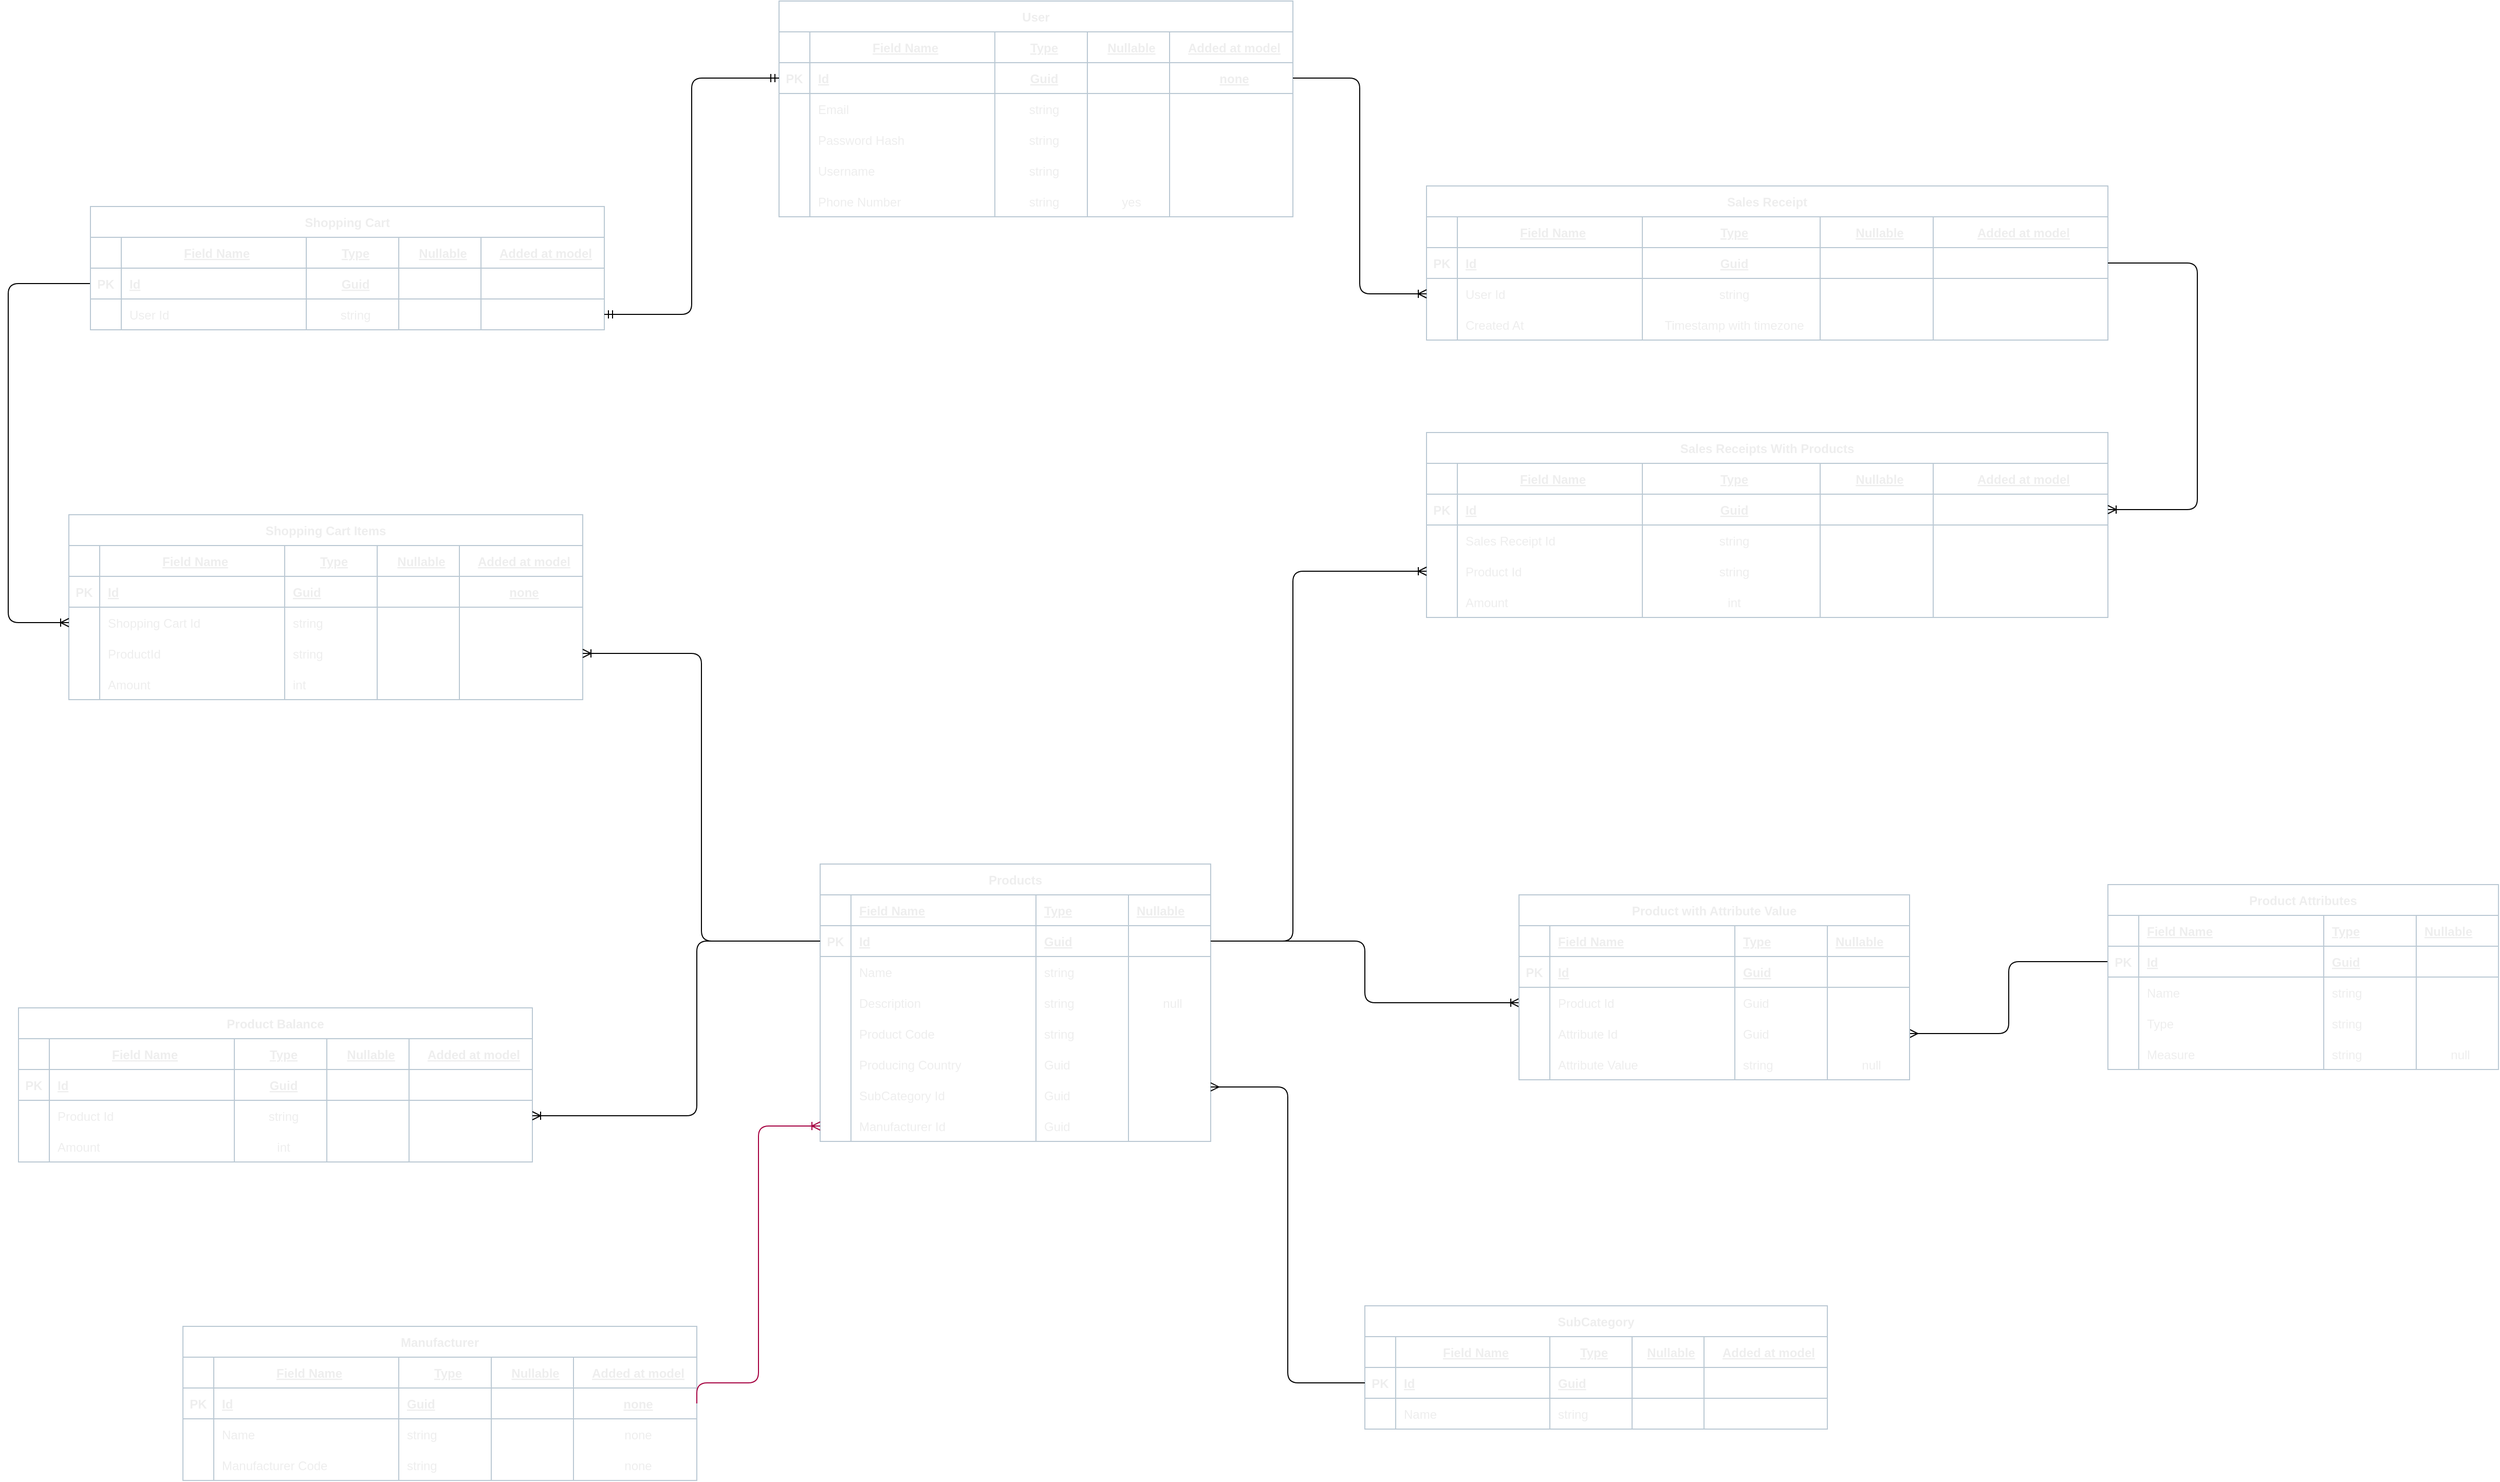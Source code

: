 <mxfile version="20.2.3" type="device"><diagram id="gbSZ9Se6V4xhwuUQNjAl" name="Страница 1"><mxGraphModel dx="2858" dy="2405" grid="1" gridSize="10" guides="1" tooltips="1" connect="1" arrows="1" fold="1" page="1" pageScale="1" pageWidth="827" pageHeight="1169" math="0" shadow="0"><root><mxCell id="0"/><mxCell id="1" parent="0"/><mxCell id="wdDinja5MbiEAh_2TWaN-62" value="" style="edgeStyle=orthogonalEdgeStyle;fontSize=12;html=1;endArrow=ERoneToMany;rounded=1;sketch=0;entryX=0;entryY=0.5;entryDx=0;entryDy=0;" parent="1" source="wdDinja5MbiEAh_2TWaN-139" target="wdDinja5MbiEAh_2TWaN-231" edge="1"><mxGeometry width="100" height="100" relative="1" as="geometry"><mxPoint x="600" y="750" as="sourcePoint"/><mxPoint x="700" y="650" as="targetPoint"/></mxGeometry></mxCell><mxCell id="wdDinja5MbiEAh_2TWaN-64" value="" style="edgeStyle=orthogonalEdgeStyle;fontSize=12;html=1;endArrow=ERmany;rounded=1;sketch=0;entryX=1;entryY=0.5;entryDx=0;entryDy=0;exitX=0;exitY=0.5;exitDx=0;exitDy=0;" parent="1" source="wdDinja5MbiEAh_2TWaN-247" target="wdDinja5MbiEAh_2TWaN-236" edge="1"><mxGeometry width="100" height="100" relative="1" as="geometry"><mxPoint x="1080" y="700" as="sourcePoint"/><mxPoint x="1180" y="600" as="targetPoint"/></mxGeometry></mxCell><mxCell id="wdDinja5MbiEAh_2TWaN-133" value="Products" style="shape=table;startSize=30;container=1;collapsible=1;childLayout=tableLayout;fixedRows=1;rowLines=0;fontStyle=1;align=center;resizeLast=1;fontColor=#EEEEEE;strokeColor=#BAC8D3;fillColor=default;rounded=0;sketch=0;" parent="1" vertex="1"><mxGeometry x="130" y="400" width="380" height="270" as="geometry"/></mxCell><mxCell id="wdDinja5MbiEAh_2TWaN-134" style="shape=tableRow;horizontal=0;startSize=0;swimlaneHead=0;swimlaneBody=0;fillColor=none;collapsible=0;dropTarget=0;points=[[0,0.5],[1,0.5]];portConstraint=eastwest;top=0;left=0;right=0;bottom=1;fontColor=#EEEEEE;strokeColor=#BAC8D3;rounded=0;sketch=0;" parent="wdDinja5MbiEAh_2TWaN-133" vertex="1"><mxGeometry y="30" width="380" height="30" as="geometry"/></mxCell><mxCell id="wdDinja5MbiEAh_2TWaN-135" style="shape=partialRectangle;connectable=0;fillColor=none;top=0;left=0;bottom=0;right=0;fontStyle=1;overflow=hidden;fontColor=#EEEEEE;strokeColor=#BAC8D3;rounded=0;sketch=0;" parent="wdDinja5MbiEAh_2TWaN-134" vertex="1"><mxGeometry width="30" height="30" as="geometry"><mxRectangle width="30" height="30" as="alternateBounds"/></mxGeometry></mxCell><mxCell id="wdDinja5MbiEAh_2TWaN-136" value="Field Name" style="shape=partialRectangle;connectable=0;fillColor=none;top=0;left=0;bottom=0;right=0;align=left;spacingLeft=6;fontStyle=5;overflow=hidden;fontColor=#EEEEEE;strokeColor=#BAC8D3;rounded=0;sketch=0;" parent="wdDinja5MbiEAh_2TWaN-134" vertex="1"><mxGeometry x="30" width="180" height="30" as="geometry"><mxRectangle width="180" height="30" as="alternateBounds"/></mxGeometry></mxCell><mxCell id="wdDinja5MbiEAh_2TWaN-137" value="Type" style="shape=partialRectangle;connectable=0;fillColor=none;top=0;left=0;bottom=0;right=0;align=left;spacingLeft=6;fontStyle=5;overflow=hidden;fontColor=#EEEEEE;strokeColor=#BAC8D3;rounded=0;sketch=0;" parent="wdDinja5MbiEAh_2TWaN-134" vertex="1"><mxGeometry x="210" width="90" height="30" as="geometry"><mxRectangle width="90" height="30" as="alternateBounds"/></mxGeometry></mxCell><mxCell id="wdDinja5MbiEAh_2TWaN-138" value="Nullable" style="shape=partialRectangle;connectable=0;fillColor=none;top=0;left=0;bottom=0;right=0;align=left;spacingLeft=6;fontStyle=5;overflow=hidden;fontColor=#EEEEEE;strokeColor=#BAC8D3;rounded=0;sketch=0;" parent="wdDinja5MbiEAh_2TWaN-134" vertex="1"><mxGeometry x="300" width="80" height="30" as="geometry"><mxRectangle width="80" height="30" as="alternateBounds"/></mxGeometry></mxCell><mxCell id="wdDinja5MbiEAh_2TWaN-139" value="" style="shape=tableRow;horizontal=0;startSize=0;swimlaneHead=0;swimlaneBody=0;fillColor=none;collapsible=0;dropTarget=0;points=[[0,0.5],[1,0.5]];portConstraint=eastwest;top=0;left=0;right=0;bottom=1;fontColor=#EEEEEE;strokeColor=#BAC8D3;rounded=0;sketch=0;" parent="wdDinja5MbiEAh_2TWaN-133" vertex="1"><mxGeometry y="60" width="380" height="30" as="geometry"/></mxCell><mxCell id="wdDinja5MbiEAh_2TWaN-140" value="PK" style="shape=partialRectangle;connectable=0;fillColor=none;top=0;left=0;bottom=0;right=0;fontStyle=1;overflow=hidden;fontColor=#EEEEEE;strokeColor=#BAC8D3;rounded=0;sketch=0;" parent="wdDinja5MbiEAh_2TWaN-139" vertex="1"><mxGeometry width="30" height="30" as="geometry"><mxRectangle width="30" height="30" as="alternateBounds"/></mxGeometry></mxCell><mxCell id="wdDinja5MbiEAh_2TWaN-141" value="Id" style="shape=partialRectangle;connectable=0;fillColor=none;top=0;left=0;bottom=0;right=0;align=left;spacingLeft=6;fontStyle=5;overflow=hidden;fontColor=#EEEEEE;strokeColor=#BAC8D3;rounded=0;sketch=0;" parent="wdDinja5MbiEAh_2TWaN-139" vertex="1"><mxGeometry x="30" width="180" height="30" as="geometry"><mxRectangle width="180" height="30" as="alternateBounds"/></mxGeometry></mxCell><mxCell id="wdDinja5MbiEAh_2TWaN-142" value="Guid" style="shape=partialRectangle;connectable=0;fillColor=none;top=0;left=0;bottom=0;right=0;align=left;spacingLeft=6;fontStyle=5;overflow=hidden;fontColor=#EEEEEE;strokeColor=#BAC8D3;rounded=0;sketch=0;" parent="wdDinja5MbiEAh_2TWaN-139" vertex="1"><mxGeometry x="210" width="90" height="30" as="geometry"><mxRectangle width="90" height="30" as="alternateBounds"/></mxGeometry></mxCell><mxCell id="wdDinja5MbiEAh_2TWaN-143" value="" style="shape=partialRectangle;connectable=0;fillColor=none;top=0;left=0;bottom=0;right=0;align=center;spacingLeft=6;fontStyle=5;overflow=hidden;fontColor=#EEEEEE;strokeColor=#BAC8D3;rounded=0;sketch=0;" parent="wdDinja5MbiEAh_2TWaN-139" vertex="1"><mxGeometry x="300" width="80" height="30" as="geometry"><mxRectangle width="80" height="30" as="alternateBounds"/></mxGeometry></mxCell><mxCell id="wdDinja5MbiEAh_2TWaN-287" style="shape=tableRow;horizontal=0;startSize=0;swimlaneHead=0;swimlaneBody=0;fillColor=none;collapsible=0;dropTarget=0;points=[[0,0.5],[1,0.5]];portConstraint=eastwest;top=0;left=0;right=0;bottom=0;fontColor=#EEEEEE;strokeColor=#BAC8D3;rounded=0;sketch=0;" parent="wdDinja5MbiEAh_2TWaN-133" vertex="1"><mxGeometry y="90" width="380" height="30" as="geometry"/></mxCell><mxCell id="wdDinja5MbiEAh_2TWaN-288" style="shape=partialRectangle;connectable=0;fillColor=none;top=0;left=0;bottom=0;right=0;editable=1;overflow=hidden;fontColor=#EEEEEE;strokeColor=#BAC8D3;rounded=0;sketch=0;" parent="wdDinja5MbiEAh_2TWaN-287" vertex="1"><mxGeometry width="30" height="30" as="geometry"><mxRectangle width="30" height="30" as="alternateBounds"/></mxGeometry></mxCell><mxCell id="wdDinja5MbiEAh_2TWaN-289" value="Name" style="shape=partialRectangle;connectable=0;fillColor=none;top=0;left=0;bottom=0;right=0;align=left;spacingLeft=6;overflow=hidden;fontColor=#EEEEEE;strokeColor=#BAC8D3;rounded=0;sketch=0;" parent="wdDinja5MbiEAh_2TWaN-287" vertex="1"><mxGeometry x="30" width="180" height="30" as="geometry"><mxRectangle width="180" height="30" as="alternateBounds"/></mxGeometry></mxCell><mxCell id="wdDinja5MbiEAh_2TWaN-290" value="string" style="shape=partialRectangle;connectable=0;fillColor=none;top=0;left=0;bottom=0;right=0;align=left;spacingLeft=6;overflow=hidden;fontColor=#EEEEEE;strokeColor=#BAC8D3;rounded=0;sketch=0;" parent="wdDinja5MbiEAh_2TWaN-287" vertex="1"><mxGeometry x="210" width="90" height="30" as="geometry"><mxRectangle width="90" height="30" as="alternateBounds"/></mxGeometry></mxCell><mxCell id="wdDinja5MbiEAh_2TWaN-291" style="shape=partialRectangle;connectable=0;fillColor=none;top=0;left=0;bottom=0;right=0;align=center;spacingLeft=6;overflow=hidden;fontColor=#EEEEEE;strokeColor=#BAC8D3;rounded=0;sketch=0;" parent="wdDinja5MbiEAh_2TWaN-287" vertex="1"><mxGeometry x="300" width="80" height="30" as="geometry"><mxRectangle width="80" height="30" as="alternateBounds"/></mxGeometry></mxCell><mxCell id="wdDinja5MbiEAh_2TWaN-144" value="" style="shape=tableRow;horizontal=0;startSize=0;swimlaneHead=0;swimlaneBody=0;fillColor=none;collapsible=0;dropTarget=0;points=[[0,0.5],[1,0.5]];portConstraint=eastwest;top=0;left=0;right=0;bottom=0;fontColor=#EEEEEE;strokeColor=#BAC8D3;rounded=0;sketch=0;" parent="wdDinja5MbiEAh_2TWaN-133" vertex="1"><mxGeometry y="120" width="380" height="30" as="geometry"/></mxCell><mxCell id="wdDinja5MbiEAh_2TWaN-145" value="" style="shape=partialRectangle;connectable=0;fillColor=none;top=0;left=0;bottom=0;right=0;editable=1;overflow=hidden;fontColor=#EEEEEE;strokeColor=#BAC8D3;rounded=0;sketch=0;" parent="wdDinja5MbiEAh_2TWaN-144" vertex="1"><mxGeometry width="30" height="30" as="geometry"><mxRectangle width="30" height="30" as="alternateBounds"/></mxGeometry></mxCell><mxCell id="wdDinja5MbiEAh_2TWaN-146" value="Description" style="shape=partialRectangle;connectable=0;fillColor=none;top=0;left=0;bottom=0;right=0;align=left;spacingLeft=6;overflow=hidden;fontColor=#EEEEEE;strokeColor=#BAC8D3;rounded=0;sketch=0;" parent="wdDinja5MbiEAh_2TWaN-144" vertex="1"><mxGeometry x="30" width="180" height="30" as="geometry"><mxRectangle width="180" height="30" as="alternateBounds"/></mxGeometry></mxCell><mxCell id="wdDinja5MbiEAh_2TWaN-147" value="string" style="shape=partialRectangle;connectable=0;fillColor=none;top=0;left=0;bottom=0;right=0;align=left;spacingLeft=6;overflow=hidden;fontColor=#EEEEEE;strokeColor=#BAC8D3;rounded=0;sketch=0;" parent="wdDinja5MbiEAh_2TWaN-144" vertex="1"><mxGeometry x="210" width="90" height="30" as="geometry"><mxRectangle width="90" height="30" as="alternateBounds"/></mxGeometry></mxCell><mxCell id="wdDinja5MbiEAh_2TWaN-148" value="null" style="shape=partialRectangle;connectable=0;fillColor=none;top=0;left=0;bottom=0;right=0;align=center;spacingLeft=6;overflow=hidden;fontColor=#EEEEEE;strokeColor=#BAC8D3;rounded=0;sketch=0;" parent="wdDinja5MbiEAh_2TWaN-144" vertex="1"><mxGeometry x="300" width="80" height="30" as="geometry"><mxRectangle width="80" height="30" as="alternateBounds"/></mxGeometry></mxCell><mxCell id="wdDinja5MbiEAh_2TWaN-149" style="shape=tableRow;horizontal=0;startSize=0;swimlaneHead=0;swimlaneBody=0;fillColor=none;collapsible=0;dropTarget=0;points=[[0,0.5],[1,0.5]];portConstraint=eastwest;top=0;left=0;right=0;bottom=0;fontColor=#EEEEEE;strokeColor=#BAC8D3;rounded=0;sketch=0;" parent="wdDinja5MbiEAh_2TWaN-133" vertex="1"><mxGeometry y="150" width="380" height="30" as="geometry"/></mxCell><mxCell id="wdDinja5MbiEAh_2TWaN-150" style="shape=partialRectangle;connectable=0;fillColor=none;top=0;left=0;bottom=0;right=0;editable=1;overflow=hidden;fontColor=#EEEEEE;strokeColor=#BAC8D3;rounded=0;sketch=0;" parent="wdDinja5MbiEAh_2TWaN-149" vertex="1"><mxGeometry width="30" height="30" as="geometry"><mxRectangle width="30" height="30" as="alternateBounds"/></mxGeometry></mxCell><mxCell id="wdDinja5MbiEAh_2TWaN-151" value="Product Code" style="shape=partialRectangle;connectable=0;fillColor=none;top=0;left=0;bottom=0;right=0;align=left;spacingLeft=6;overflow=hidden;fontColor=#EEEEEE;strokeColor=#BAC8D3;rounded=0;sketch=0;" parent="wdDinja5MbiEAh_2TWaN-149" vertex="1"><mxGeometry x="30" width="180" height="30" as="geometry"><mxRectangle width="180" height="30" as="alternateBounds"/></mxGeometry></mxCell><mxCell id="wdDinja5MbiEAh_2TWaN-152" value="string" style="shape=partialRectangle;connectable=0;fillColor=none;top=0;left=0;bottom=0;right=0;align=left;spacingLeft=6;overflow=hidden;fontColor=#EEEEEE;strokeColor=#BAC8D3;rounded=0;sketch=0;" parent="wdDinja5MbiEAh_2TWaN-149" vertex="1"><mxGeometry x="210" width="90" height="30" as="geometry"><mxRectangle width="90" height="30" as="alternateBounds"/></mxGeometry></mxCell><mxCell id="wdDinja5MbiEAh_2TWaN-153" style="shape=partialRectangle;connectable=0;fillColor=none;top=0;left=0;bottom=0;right=0;align=center;spacingLeft=6;overflow=hidden;fontColor=#EEEEEE;strokeColor=#BAC8D3;rounded=0;sketch=0;" parent="wdDinja5MbiEAh_2TWaN-149" vertex="1"><mxGeometry x="300" width="80" height="30" as="geometry"><mxRectangle width="80" height="30" as="alternateBounds"/></mxGeometry></mxCell><mxCell id="wdDinja5MbiEAh_2TWaN-154" style="shape=tableRow;horizontal=0;startSize=0;swimlaneHead=0;swimlaneBody=0;fillColor=none;collapsible=0;dropTarget=0;points=[[0,0.5],[1,0.5]];portConstraint=eastwest;top=0;left=0;right=0;bottom=0;fontColor=#EEEEEE;strokeColor=#BAC8D3;rounded=0;sketch=0;" parent="wdDinja5MbiEAh_2TWaN-133" vertex="1"><mxGeometry y="180" width="380" height="30" as="geometry"/></mxCell><mxCell id="wdDinja5MbiEAh_2TWaN-155" style="shape=partialRectangle;connectable=0;fillColor=none;top=0;left=0;bottom=0;right=0;editable=1;overflow=hidden;fontColor=#EEEEEE;strokeColor=#BAC8D3;rounded=0;sketch=0;" parent="wdDinja5MbiEAh_2TWaN-154" vertex="1"><mxGeometry width="30" height="30" as="geometry"><mxRectangle width="30" height="30" as="alternateBounds"/></mxGeometry></mxCell><mxCell id="wdDinja5MbiEAh_2TWaN-156" value="Producing Country" style="shape=partialRectangle;connectable=0;fillColor=none;top=0;left=0;bottom=0;right=0;align=left;spacingLeft=6;overflow=hidden;fontColor=#EEEEEE;strokeColor=#BAC8D3;rounded=0;sketch=0;" parent="wdDinja5MbiEAh_2TWaN-154" vertex="1"><mxGeometry x="30" width="180" height="30" as="geometry"><mxRectangle width="180" height="30" as="alternateBounds"/></mxGeometry></mxCell><mxCell id="wdDinja5MbiEAh_2TWaN-157" value="Guid" style="shape=partialRectangle;connectable=0;fillColor=none;top=0;left=0;bottom=0;right=0;align=left;spacingLeft=6;overflow=hidden;fontColor=#EEEEEE;strokeColor=#BAC8D3;rounded=0;sketch=0;" parent="wdDinja5MbiEAh_2TWaN-154" vertex="1"><mxGeometry x="210" width="90" height="30" as="geometry"><mxRectangle width="90" height="30" as="alternateBounds"/></mxGeometry></mxCell><mxCell id="wdDinja5MbiEAh_2TWaN-158" value="" style="shape=partialRectangle;connectable=0;fillColor=none;top=0;left=0;bottom=0;right=0;align=center;spacingLeft=6;overflow=hidden;fontColor=#EEEEEE;strokeColor=#BAC8D3;rounded=0;sketch=0;" parent="wdDinja5MbiEAh_2TWaN-154" vertex="1"><mxGeometry x="300" width="80" height="30" as="geometry"><mxRectangle width="80" height="30" as="alternateBounds"/></mxGeometry></mxCell><mxCell id="Agn7VkLG1c5r32wfpAkA-1" style="shape=tableRow;horizontal=0;startSize=0;swimlaneHead=0;swimlaneBody=0;fillColor=none;collapsible=0;dropTarget=0;points=[[0,0.5],[1,0.5]];portConstraint=eastwest;top=0;left=0;right=0;bottom=0;fontColor=#EEEEEE;strokeColor=#BAC8D3;rounded=0;sketch=0;" parent="wdDinja5MbiEAh_2TWaN-133" vertex="1"><mxGeometry y="210" width="380" height="30" as="geometry"/></mxCell><mxCell id="Agn7VkLG1c5r32wfpAkA-2" style="shape=partialRectangle;connectable=0;fillColor=none;top=0;left=0;bottom=0;right=0;editable=1;overflow=hidden;fontColor=#EEEEEE;strokeColor=#BAC8D3;rounded=0;sketch=0;" parent="Agn7VkLG1c5r32wfpAkA-1" vertex="1"><mxGeometry width="30" height="30" as="geometry"><mxRectangle width="30" height="30" as="alternateBounds"/></mxGeometry></mxCell><mxCell id="Agn7VkLG1c5r32wfpAkA-3" value="SubCategory Id" style="shape=partialRectangle;connectable=0;fillColor=none;top=0;left=0;bottom=0;right=0;align=left;spacingLeft=6;overflow=hidden;fontColor=#EEEEEE;strokeColor=#BAC8D3;rounded=0;sketch=0;" parent="Agn7VkLG1c5r32wfpAkA-1" vertex="1"><mxGeometry x="30" width="180" height="30" as="geometry"><mxRectangle width="180" height="30" as="alternateBounds"/></mxGeometry></mxCell><mxCell id="Agn7VkLG1c5r32wfpAkA-4" value="Guid" style="shape=partialRectangle;connectable=0;fillColor=none;top=0;left=0;bottom=0;right=0;align=left;spacingLeft=6;overflow=hidden;fontColor=#EEEEEE;strokeColor=#BAC8D3;rounded=0;sketch=0;" parent="Agn7VkLG1c5r32wfpAkA-1" vertex="1"><mxGeometry x="210" width="90" height="30" as="geometry"><mxRectangle width="90" height="30" as="alternateBounds"/></mxGeometry></mxCell><mxCell id="Agn7VkLG1c5r32wfpAkA-5" style="shape=partialRectangle;connectable=0;fillColor=none;top=0;left=0;bottom=0;right=0;align=center;spacingLeft=6;overflow=hidden;fontColor=#EEEEEE;strokeColor=#BAC8D3;rounded=0;sketch=0;" parent="Agn7VkLG1c5r32wfpAkA-1" vertex="1"><mxGeometry x="300" width="80" height="30" as="geometry"><mxRectangle width="80" height="30" as="alternateBounds"/></mxGeometry></mxCell><mxCell id="UITRVla-xQGJeZ3wIMsP-26" style="shape=tableRow;horizontal=0;startSize=0;swimlaneHead=0;swimlaneBody=0;fillColor=none;collapsible=0;dropTarget=0;points=[[0,0.5],[1,0.5]];portConstraint=eastwest;top=0;left=0;right=0;bottom=0;fontColor=#EEEEEE;strokeColor=#BAC8D3;rounded=0;sketch=0;" parent="wdDinja5MbiEAh_2TWaN-133" vertex="1"><mxGeometry y="240" width="380" height="30" as="geometry"/></mxCell><mxCell id="UITRVla-xQGJeZ3wIMsP-27" style="shape=partialRectangle;connectable=0;fillColor=none;top=0;left=0;bottom=0;right=0;editable=1;overflow=hidden;fontColor=#EEEEEE;strokeColor=#BAC8D3;rounded=0;sketch=0;" parent="UITRVla-xQGJeZ3wIMsP-26" vertex="1"><mxGeometry width="30" height="30" as="geometry"><mxRectangle width="30" height="30" as="alternateBounds"/></mxGeometry></mxCell><mxCell id="UITRVla-xQGJeZ3wIMsP-28" value="Manufacturer Id" style="shape=partialRectangle;connectable=0;fillColor=none;top=0;left=0;bottom=0;right=0;align=left;spacingLeft=6;overflow=hidden;fontColor=#EEEEEE;strokeColor=#BAC8D3;rounded=0;sketch=0;" parent="UITRVla-xQGJeZ3wIMsP-26" vertex="1"><mxGeometry x="30" width="180" height="30" as="geometry"><mxRectangle width="180" height="30" as="alternateBounds"/></mxGeometry></mxCell><mxCell id="UITRVla-xQGJeZ3wIMsP-29" value="Guid" style="shape=partialRectangle;connectable=0;fillColor=none;top=0;left=0;bottom=0;right=0;align=left;spacingLeft=6;overflow=hidden;fontColor=#EEEEEE;strokeColor=#BAC8D3;rounded=0;sketch=0;" parent="UITRVla-xQGJeZ3wIMsP-26" vertex="1"><mxGeometry x="210" width="90" height="30" as="geometry"><mxRectangle width="90" height="30" as="alternateBounds"/></mxGeometry></mxCell><mxCell id="UITRVla-xQGJeZ3wIMsP-30" style="shape=partialRectangle;connectable=0;fillColor=none;top=0;left=0;bottom=0;right=0;align=center;spacingLeft=6;overflow=hidden;fontColor=#EEEEEE;strokeColor=#BAC8D3;rounded=0;sketch=0;" parent="UITRVla-xQGJeZ3wIMsP-26" vertex="1"><mxGeometry x="300" width="80" height="30" as="geometry"><mxRectangle width="80" height="30" as="alternateBounds"/></mxGeometry></mxCell><mxCell id="wdDinja5MbiEAh_2TWaN-220" value="Product with Attribute Value" style="shape=table;startSize=30;container=1;collapsible=1;childLayout=tableLayout;fixedRows=1;rowLines=0;fontStyle=1;align=center;resizeLast=1;fontColor=#EEEEEE;strokeColor=#BAC8D3;fillColor=default;rounded=0;sketch=0;" parent="1" vertex="1"><mxGeometry x="810" y="430" width="380" height="180" as="geometry"/></mxCell><mxCell id="wdDinja5MbiEAh_2TWaN-221" style="shape=tableRow;horizontal=0;startSize=0;swimlaneHead=0;swimlaneBody=0;fillColor=none;collapsible=0;dropTarget=0;points=[[0,0.5],[1,0.5]];portConstraint=eastwest;top=0;left=0;right=0;bottom=1;fontColor=#EEEEEE;strokeColor=#BAC8D3;rounded=0;sketch=0;" parent="wdDinja5MbiEAh_2TWaN-220" vertex="1"><mxGeometry y="30" width="380" height="30" as="geometry"/></mxCell><mxCell id="wdDinja5MbiEAh_2TWaN-222" style="shape=partialRectangle;connectable=0;fillColor=none;top=0;left=0;bottom=0;right=0;fontStyle=1;overflow=hidden;fontColor=#EEEEEE;strokeColor=#BAC8D3;rounded=0;sketch=0;" parent="wdDinja5MbiEAh_2TWaN-221" vertex="1"><mxGeometry width="30" height="30" as="geometry"><mxRectangle width="30" height="30" as="alternateBounds"/></mxGeometry></mxCell><mxCell id="wdDinja5MbiEAh_2TWaN-223" value="Field Name" style="shape=partialRectangle;connectable=0;fillColor=none;top=0;left=0;bottom=0;right=0;align=left;spacingLeft=6;fontStyle=5;overflow=hidden;fontColor=#EEEEEE;strokeColor=#BAC8D3;rounded=0;sketch=0;" parent="wdDinja5MbiEAh_2TWaN-221" vertex="1"><mxGeometry x="30" width="180" height="30" as="geometry"><mxRectangle width="180" height="30" as="alternateBounds"/></mxGeometry></mxCell><mxCell id="wdDinja5MbiEAh_2TWaN-224" value="Type" style="shape=partialRectangle;connectable=0;fillColor=none;top=0;left=0;bottom=0;right=0;align=left;spacingLeft=6;fontStyle=5;overflow=hidden;fontColor=#EEEEEE;strokeColor=#BAC8D3;rounded=0;sketch=0;" parent="wdDinja5MbiEAh_2TWaN-221" vertex="1"><mxGeometry x="210" width="90" height="30" as="geometry"><mxRectangle width="90" height="30" as="alternateBounds"/></mxGeometry></mxCell><mxCell id="wdDinja5MbiEAh_2TWaN-225" value="Nullable" style="shape=partialRectangle;connectable=0;fillColor=none;top=0;left=0;bottom=0;right=0;align=left;spacingLeft=6;fontStyle=5;overflow=hidden;fontColor=#EEEEEE;strokeColor=#BAC8D3;rounded=0;sketch=0;" parent="wdDinja5MbiEAh_2TWaN-221" vertex="1"><mxGeometry x="300" width="80" height="30" as="geometry"><mxRectangle width="80" height="30" as="alternateBounds"/></mxGeometry></mxCell><mxCell id="wdDinja5MbiEAh_2TWaN-226" value="" style="shape=tableRow;horizontal=0;startSize=0;swimlaneHead=0;swimlaneBody=0;fillColor=none;collapsible=0;dropTarget=0;points=[[0,0.5],[1,0.5]];portConstraint=eastwest;top=0;left=0;right=0;bottom=1;fontColor=#EEEEEE;strokeColor=#BAC8D3;rounded=0;sketch=0;" parent="wdDinja5MbiEAh_2TWaN-220" vertex="1"><mxGeometry y="60" width="380" height="30" as="geometry"/></mxCell><mxCell id="wdDinja5MbiEAh_2TWaN-227" value="PK" style="shape=partialRectangle;connectable=0;fillColor=none;top=0;left=0;bottom=0;right=0;fontStyle=1;overflow=hidden;fontColor=#EEEEEE;strokeColor=#BAC8D3;rounded=0;sketch=0;" parent="wdDinja5MbiEAh_2TWaN-226" vertex="1"><mxGeometry width="30" height="30" as="geometry"><mxRectangle width="30" height="30" as="alternateBounds"/></mxGeometry></mxCell><mxCell id="wdDinja5MbiEAh_2TWaN-228" value="Id" style="shape=partialRectangle;connectable=0;fillColor=none;top=0;left=0;bottom=0;right=0;align=left;spacingLeft=6;fontStyle=5;overflow=hidden;fontColor=#EEEEEE;strokeColor=#BAC8D3;rounded=0;sketch=0;" parent="wdDinja5MbiEAh_2TWaN-226" vertex="1"><mxGeometry x="30" width="180" height="30" as="geometry"><mxRectangle width="180" height="30" as="alternateBounds"/></mxGeometry></mxCell><mxCell id="wdDinja5MbiEAh_2TWaN-229" value="Guid" style="shape=partialRectangle;connectable=0;fillColor=none;top=0;left=0;bottom=0;right=0;align=left;spacingLeft=6;fontStyle=5;overflow=hidden;fontColor=#EEEEEE;strokeColor=#BAC8D3;rounded=0;sketch=0;" parent="wdDinja5MbiEAh_2TWaN-226" vertex="1"><mxGeometry x="210" width="90" height="30" as="geometry"><mxRectangle width="90" height="30" as="alternateBounds"/></mxGeometry></mxCell><mxCell id="wdDinja5MbiEAh_2TWaN-230" value="" style="shape=partialRectangle;connectable=0;fillColor=none;top=0;left=0;bottom=0;right=0;align=left;spacingLeft=6;fontStyle=5;overflow=hidden;fontColor=#EEEEEE;strokeColor=#BAC8D3;rounded=0;sketch=0;" parent="wdDinja5MbiEAh_2TWaN-226" vertex="1"><mxGeometry x="300" width="80" height="30" as="geometry"><mxRectangle width="80" height="30" as="alternateBounds"/></mxGeometry></mxCell><mxCell id="wdDinja5MbiEAh_2TWaN-231" value="" style="shape=tableRow;horizontal=0;startSize=0;swimlaneHead=0;swimlaneBody=0;fillColor=none;collapsible=0;dropTarget=0;points=[[0,0.5],[1,0.5]];portConstraint=eastwest;top=0;left=0;right=0;bottom=0;fontColor=#EEEEEE;strokeColor=#BAC8D3;rounded=0;sketch=0;" parent="wdDinja5MbiEAh_2TWaN-220" vertex="1"><mxGeometry y="90" width="380" height="30" as="geometry"/></mxCell><mxCell id="wdDinja5MbiEAh_2TWaN-232" value="" style="shape=partialRectangle;connectable=0;fillColor=none;top=0;left=0;bottom=0;right=0;editable=1;overflow=hidden;fontColor=#EEEEEE;strokeColor=#BAC8D3;rounded=0;sketch=0;" parent="wdDinja5MbiEAh_2TWaN-231" vertex="1"><mxGeometry width="30" height="30" as="geometry"><mxRectangle width="30" height="30" as="alternateBounds"/></mxGeometry></mxCell><mxCell id="wdDinja5MbiEAh_2TWaN-233" value="Product Id" style="shape=partialRectangle;connectable=0;fillColor=none;top=0;left=0;bottom=0;right=0;align=left;spacingLeft=6;overflow=hidden;fontColor=#EEEEEE;strokeColor=#BAC8D3;rounded=0;sketch=0;" parent="wdDinja5MbiEAh_2TWaN-231" vertex="1"><mxGeometry x="30" width="180" height="30" as="geometry"><mxRectangle width="180" height="30" as="alternateBounds"/></mxGeometry></mxCell><mxCell id="wdDinja5MbiEAh_2TWaN-234" value="Guid" style="shape=partialRectangle;connectable=0;fillColor=none;top=0;left=0;bottom=0;right=0;align=left;spacingLeft=6;overflow=hidden;fontColor=#EEEEEE;strokeColor=#BAC8D3;rounded=0;sketch=0;" parent="wdDinja5MbiEAh_2TWaN-231" vertex="1"><mxGeometry x="210" width="90" height="30" as="geometry"><mxRectangle width="90" height="30" as="alternateBounds"/></mxGeometry></mxCell><mxCell id="wdDinja5MbiEAh_2TWaN-235" value="" style="shape=partialRectangle;connectable=0;fillColor=none;top=0;left=0;bottom=0;right=0;align=left;spacingLeft=6;overflow=hidden;fontColor=#EEEEEE;strokeColor=#BAC8D3;rounded=0;sketch=0;" parent="wdDinja5MbiEAh_2TWaN-231" vertex="1"><mxGeometry x="300" width="80" height="30" as="geometry"><mxRectangle width="80" height="30" as="alternateBounds"/></mxGeometry></mxCell><mxCell id="wdDinja5MbiEAh_2TWaN-236" style="shape=tableRow;horizontal=0;startSize=0;swimlaneHead=0;swimlaneBody=0;fillColor=none;collapsible=0;dropTarget=0;points=[[0,0.5],[1,0.5]];portConstraint=eastwest;top=0;left=0;right=0;bottom=0;fontColor=#EEEEEE;strokeColor=#BAC8D3;rounded=0;sketch=0;" parent="wdDinja5MbiEAh_2TWaN-220" vertex="1"><mxGeometry y="120" width="380" height="30" as="geometry"/></mxCell><mxCell id="wdDinja5MbiEAh_2TWaN-237" style="shape=partialRectangle;connectable=0;fillColor=none;top=0;left=0;bottom=0;right=0;editable=1;overflow=hidden;fontColor=#EEEEEE;strokeColor=#BAC8D3;rounded=0;sketch=0;" parent="wdDinja5MbiEAh_2TWaN-236" vertex="1"><mxGeometry width="30" height="30" as="geometry"><mxRectangle width="30" height="30" as="alternateBounds"/></mxGeometry></mxCell><mxCell id="wdDinja5MbiEAh_2TWaN-238" value="Attribute Id" style="shape=partialRectangle;connectable=0;fillColor=none;top=0;left=0;bottom=0;right=0;align=left;spacingLeft=6;overflow=hidden;fontColor=#EEEEEE;strokeColor=#BAC8D3;rounded=0;sketch=0;" parent="wdDinja5MbiEAh_2TWaN-236" vertex="1"><mxGeometry x="30" width="180" height="30" as="geometry"><mxRectangle width="180" height="30" as="alternateBounds"/></mxGeometry></mxCell><mxCell id="wdDinja5MbiEAh_2TWaN-239" value="Guid" style="shape=partialRectangle;connectable=0;fillColor=none;top=0;left=0;bottom=0;right=0;align=left;spacingLeft=6;overflow=hidden;fontColor=#EEEEEE;strokeColor=#BAC8D3;rounded=0;sketch=0;" parent="wdDinja5MbiEAh_2TWaN-236" vertex="1"><mxGeometry x="210" width="90" height="30" as="geometry"><mxRectangle width="90" height="30" as="alternateBounds"/></mxGeometry></mxCell><mxCell id="wdDinja5MbiEAh_2TWaN-240" style="shape=partialRectangle;connectable=0;fillColor=none;top=0;left=0;bottom=0;right=0;align=left;spacingLeft=6;overflow=hidden;fontColor=#EEEEEE;strokeColor=#BAC8D3;rounded=0;sketch=0;" parent="wdDinja5MbiEAh_2TWaN-236" vertex="1"><mxGeometry x="300" width="80" height="30" as="geometry"><mxRectangle width="80" height="30" as="alternateBounds"/></mxGeometry></mxCell><mxCell id="wdDinja5MbiEAh_2TWaN-277" style="shape=tableRow;horizontal=0;startSize=0;swimlaneHead=0;swimlaneBody=0;fillColor=none;collapsible=0;dropTarget=0;points=[[0,0.5],[1,0.5]];portConstraint=eastwest;top=0;left=0;right=0;bottom=0;fontColor=#EEEEEE;strokeColor=#BAC8D3;rounded=0;sketch=0;" parent="wdDinja5MbiEAh_2TWaN-220" vertex="1"><mxGeometry y="150" width="380" height="30" as="geometry"/></mxCell><mxCell id="wdDinja5MbiEAh_2TWaN-278" style="shape=partialRectangle;connectable=0;fillColor=none;top=0;left=0;bottom=0;right=0;editable=1;overflow=hidden;fontColor=#EEEEEE;strokeColor=#BAC8D3;rounded=0;sketch=0;" parent="wdDinja5MbiEAh_2TWaN-277" vertex="1"><mxGeometry width="30" height="30" as="geometry"><mxRectangle width="30" height="30" as="alternateBounds"/></mxGeometry></mxCell><mxCell id="wdDinja5MbiEAh_2TWaN-279" value="Attribute Value" style="shape=partialRectangle;connectable=0;fillColor=none;top=0;left=0;bottom=0;right=0;align=left;spacingLeft=6;overflow=hidden;fontColor=#EEEEEE;strokeColor=#BAC8D3;rounded=0;sketch=0;" parent="wdDinja5MbiEAh_2TWaN-277" vertex="1"><mxGeometry x="30" width="180" height="30" as="geometry"><mxRectangle width="180" height="30" as="alternateBounds"/></mxGeometry></mxCell><mxCell id="wdDinja5MbiEAh_2TWaN-280" value="string" style="shape=partialRectangle;connectable=0;fillColor=none;top=0;left=0;bottom=0;right=0;align=left;spacingLeft=6;overflow=hidden;fontColor=#EEEEEE;strokeColor=#BAC8D3;rounded=0;sketch=0;" parent="wdDinja5MbiEAh_2TWaN-277" vertex="1"><mxGeometry x="210" width="90" height="30" as="geometry"><mxRectangle width="90" height="30" as="alternateBounds"/></mxGeometry></mxCell><mxCell id="wdDinja5MbiEAh_2TWaN-281" value="null" style="shape=partialRectangle;connectable=0;fillColor=none;top=0;left=0;bottom=0;right=0;align=center;spacingLeft=6;overflow=hidden;fontColor=#EEEEEE;strokeColor=#BAC8D3;rounded=0;sketch=0;" parent="wdDinja5MbiEAh_2TWaN-277" vertex="1"><mxGeometry x="300" width="80" height="30" as="geometry"><mxRectangle width="80" height="30" as="alternateBounds"/></mxGeometry></mxCell><mxCell id="wdDinja5MbiEAh_2TWaN-241" value="Product Attributes" style="shape=table;startSize=30;container=1;collapsible=1;childLayout=tableLayout;fixedRows=1;rowLines=0;fontStyle=1;align=center;resizeLast=1;fontColor=#EEEEEE;strokeColor=#BAC8D3;fillColor=default;rounded=0;sketch=0;" parent="1" vertex="1"><mxGeometry x="1383" y="420" width="380" height="180" as="geometry"/></mxCell><mxCell id="wdDinja5MbiEAh_2TWaN-242" style="shape=tableRow;horizontal=0;startSize=0;swimlaneHead=0;swimlaneBody=0;fillColor=none;collapsible=0;dropTarget=0;points=[[0,0.5],[1,0.5]];portConstraint=eastwest;top=0;left=0;right=0;bottom=1;fontColor=#EEEEEE;strokeColor=#BAC8D3;rounded=0;sketch=0;" parent="wdDinja5MbiEAh_2TWaN-241" vertex="1"><mxGeometry y="30" width="380" height="30" as="geometry"/></mxCell><mxCell id="wdDinja5MbiEAh_2TWaN-243" style="shape=partialRectangle;connectable=0;fillColor=none;top=0;left=0;bottom=0;right=0;fontStyle=1;overflow=hidden;fontColor=#EEEEEE;strokeColor=#BAC8D3;rounded=0;sketch=0;" parent="wdDinja5MbiEAh_2TWaN-242" vertex="1"><mxGeometry width="30" height="30" as="geometry"><mxRectangle width="30" height="30" as="alternateBounds"/></mxGeometry></mxCell><mxCell id="wdDinja5MbiEAh_2TWaN-244" value="Field Name" style="shape=partialRectangle;connectable=0;fillColor=none;top=0;left=0;bottom=0;right=0;align=left;spacingLeft=6;fontStyle=5;overflow=hidden;fontColor=#EEEEEE;strokeColor=#BAC8D3;rounded=0;sketch=0;" parent="wdDinja5MbiEAh_2TWaN-242" vertex="1"><mxGeometry x="30" width="180" height="30" as="geometry"><mxRectangle width="180" height="30" as="alternateBounds"/></mxGeometry></mxCell><mxCell id="wdDinja5MbiEAh_2TWaN-245" value="Type" style="shape=partialRectangle;connectable=0;fillColor=none;top=0;left=0;bottom=0;right=0;align=left;spacingLeft=6;fontStyle=5;overflow=hidden;fontColor=#EEEEEE;strokeColor=#BAC8D3;rounded=0;sketch=0;" parent="wdDinja5MbiEAh_2TWaN-242" vertex="1"><mxGeometry x="210" width="90" height="30" as="geometry"><mxRectangle width="90" height="30" as="alternateBounds"/></mxGeometry></mxCell><mxCell id="wdDinja5MbiEAh_2TWaN-246" value="Nullable" style="shape=partialRectangle;connectable=0;fillColor=none;top=0;left=0;bottom=0;right=0;align=left;spacingLeft=6;fontStyle=5;overflow=hidden;fontColor=#EEEEEE;strokeColor=#BAC8D3;rounded=0;sketch=0;" parent="wdDinja5MbiEAh_2TWaN-242" vertex="1"><mxGeometry x="300" width="80" height="30" as="geometry"><mxRectangle width="80" height="30" as="alternateBounds"/></mxGeometry></mxCell><mxCell id="wdDinja5MbiEAh_2TWaN-247" value="" style="shape=tableRow;horizontal=0;startSize=0;swimlaneHead=0;swimlaneBody=0;fillColor=none;collapsible=0;dropTarget=0;points=[[0,0.5],[1,0.5]];portConstraint=eastwest;top=0;left=0;right=0;bottom=1;fontColor=#EEEEEE;strokeColor=#BAC8D3;rounded=0;sketch=0;" parent="wdDinja5MbiEAh_2TWaN-241" vertex="1"><mxGeometry y="60" width="380" height="30" as="geometry"/></mxCell><mxCell id="wdDinja5MbiEAh_2TWaN-248" value="PK" style="shape=partialRectangle;connectable=0;fillColor=none;top=0;left=0;bottom=0;right=0;fontStyle=1;overflow=hidden;fontColor=#EEEEEE;strokeColor=#BAC8D3;rounded=0;sketch=0;" parent="wdDinja5MbiEAh_2TWaN-247" vertex="1"><mxGeometry width="30" height="30" as="geometry"><mxRectangle width="30" height="30" as="alternateBounds"/></mxGeometry></mxCell><mxCell id="wdDinja5MbiEAh_2TWaN-249" value="Id" style="shape=partialRectangle;connectable=0;fillColor=none;top=0;left=0;bottom=0;right=0;align=left;spacingLeft=6;fontStyle=5;overflow=hidden;fontColor=#EEEEEE;strokeColor=#BAC8D3;rounded=0;sketch=0;" parent="wdDinja5MbiEAh_2TWaN-247" vertex="1"><mxGeometry x="30" width="180" height="30" as="geometry"><mxRectangle width="180" height="30" as="alternateBounds"/></mxGeometry></mxCell><mxCell id="wdDinja5MbiEAh_2TWaN-250" value="Guid" style="shape=partialRectangle;connectable=0;fillColor=none;top=0;left=0;bottom=0;right=0;align=left;spacingLeft=6;fontStyle=5;overflow=hidden;fontColor=#EEEEEE;strokeColor=#BAC8D3;rounded=0;sketch=0;" parent="wdDinja5MbiEAh_2TWaN-247" vertex="1"><mxGeometry x="210" width="90" height="30" as="geometry"><mxRectangle width="90" height="30" as="alternateBounds"/></mxGeometry></mxCell><mxCell id="wdDinja5MbiEAh_2TWaN-251" value="" style="shape=partialRectangle;connectable=0;fillColor=none;top=0;left=0;bottom=0;right=0;align=left;spacingLeft=6;fontStyle=5;overflow=hidden;fontColor=#EEEEEE;strokeColor=#BAC8D3;rounded=0;sketch=0;" parent="wdDinja5MbiEAh_2TWaN-247" vertex="1"><mxGeometry x="300" width="80" height="30" as="geometry"><mxRectangle width="80" height="30" as="alternateBounds"/></mxGeometry></mxCell><mxCell id="wdDinja5MbiEAh_2TWaN-252" value="" style="shape=tableRow;horizontal=0;startSize=0;swimlaneHead=0;swimlaneBody=0;fillColor=none;collapsible=0;dropTarget=0;points=[[0,0.5],[1,0.5]];portConstraint=eastwest;top=0;left=0;right=0;bottom=0;fontColor=#EEEEEE;strokeColor=#BAC8D3;rounded=0;sketch=0;" parent="wdDinja5MbiEAh_2TWaN-241" vertex="1"><mxGeometry y="90" width="380" height="30" as="geometry"/></mxCell><mxCell id="wdDinja5MbiEAh_2TWaN-253" value="" style="shape=partialRectangle;connectable=0;fillColor=none;top=0;left=0;bottom=0;right=0;editable=1;overflow=hidden;fontColor=#EEEEEE;strokeColor=#BAC8D3;rounded=0;sketch=0;" parent="wdDinja5MbiEAh_2TWaN-252" vertex="1"><mxGeometry width="30" height="30" as="geometry"><mxRectangle width="30" height="30" as="alternateBounds"/></mxGeometry></mxCell><mxCell id="wdDinja5MbiEAh_2TWaN-254" value="Name" style="shape=partialRectangle;connectable=0;fillColor=none;top=0;left=0;bottom=0;right=0;align=left;spacingLeft=6;overflow=hidden;fontColor=#EEEEEE;strokeColor=#BAC8D3;rounded=0;sketch=0;" parent="wdDinja5MbiEAh_2TWaN-252" vertex="1"><mxGeometry x="30" width="180" height="30" as="geometry"><mxRectangle width="180" height="30" as="alternateBounds"/></mxGeometry></mxCell><mxCell id="wdDinja5MbiEAh_2TWaN-255" value="string" style="shape=partialRectangle;connectable=0;fillColor=none;top=0;left=0;bottom=0;right=0;align=left;spacingLeft=6;overflow=hidden;fontColor=#EEEEEE;strokeColor=#BAC8D3;rounded=0;sketch=0;" parent="wdDinja5MbiEAh_2TWaN-252" vertex="1"><mxGeometry x="210" width="90" height="30" as="geometry"><mxRectangle width="90" height="30" as="alternateBounds"/></mxGeometry></mxCell><mxCell id="wdDinja5MbiEAh_2TWaN-256" value="" style="shape=partialRectangle;connectable=0;fillColor=none;top=0;left=0;bottom=0;right=0;align=left;spacingLeft=6;overflow=hidden;fontColor=#EEEEEE;strokeColor=#BAC8D3;rounded=0;sketch=0;" parent="wdDinja5MbiEAh_2TWaN-252" vertex="1"><mxGeometry x="300" width="80" height="30" as="geometry"><mxRectangle width="80" height="30" as="alternateBounds"/></mxGeometry></mxCell><mxCell id="wdDinja5MbiEAh_2TWaN-262" style="shape=tableRow;horizontal=0;startSize=0;swimlaneHead=0;swimlaneBody=0;fillColor=none;collapsible=0;dropTarget=0;points=[[0,0.5],[1,0.5]];portConstraint=eastwest;top=0;left=0;right=0;bottom=0;fontColor=#EEEEEE;strokeColor=#BAC8D3;rounded=0;sketch=0;" parent="wdDinja5MbiEAh_2TWaN-241" vertex="1"><mxGeometry y="120" width="380" height="30" as="geometry"/></mxCell><mxCell id="wdDinja5MbiEAh_2TWaN-263" style="shape=partialRectangle;connectable=0;fillColor=none;top=0;left=0;bottom=0;right=0;editable=1;overflow=hidden;fontColor=#EEEEEE;strokeColor=#BAC8D3;rounded=0;sketch=0;" parent="wdDinja5MbiEAh_2TWaN-262" vertex="1"><mxGeometry width="30" height="30" as="geometry"><mxRectangle width="30" height="30" as="alternateBounds"/></mxGeometry></mxCell><mxCell id="wdDinja5MbiEAh_2TWaN-264" value="Type" style="shape=partialRectangle;connectable=0;fillColor=none;top=0;left=0;bottom=0;right=0;align=left;spacingLeft=6;overflow=hidden;fontColor=#EEEEEE;strokeColor=#BAC8D3;rounded=0;sketch=0;" parent="wdDinja5MbiEAh_2TWaN-262" vertex="1"><mxGeometry x="30" width="180" height="30" as="geometry"><mxRectangle width="180" height="30" as="alternateBounds"/></mxGeometry></mxCell><mxCell id="wdDinja5MbiEAh_2TWaN-265" value="string" style="shape=partialRectangle;connectable=0;fillColor=none;top=0;left=0;bottom=0;right=0;align=left;spacingLeft=6;overflow=hidden;fontColor=#EEEEEE;strokeColor=#BAC8D3;rounded=0;sketch=0;" parent="wdDinja5MbiEAh_2TWaN-262" vertex="1"><mxGeometry x="210" width="90" height="30" as="geometry"><mxRectangle width="90" height="30" as="alternateBounds"/></mxGeometry></mxCell><mxCell id="wdDinja5MbiEAh_2TWaN-266" style="shape=partialRectangle;connectable=0;fillColor=none;top=0;left=0;bottom=0;right=0;align=left;spacingLeft=6;overflow=hidden;fontColor=#EEEEEE;strokeColor=#BAC8D3;rounded=0;sketch=0;" parent="wdDinja5MbiEAh_2TWaN-262" vertex="1"><mxGeometry x="300" width="80" height="30" as="geometry"><mxRectangle width="80" height="30" as="alternateBounds"/></mxGeometry></mxCell><mxCell id="wdDinja5MbiEAh_2TWaN-267" style="shape=tableRow;horizontal=0;startSize=0;swimlaneHead=0;swimlaneBody=0;fillColor=none;collapsible=0;dropTarget=0;points=[[0,0.5],[1,0.5]];portConstraint=eastwest;top=0;left=0;right=0;bottom=0;fontColor=#EEEEEE;strokeColor=#BAC8D3;rounded=0;sketch=0;" parent="wdDinja5MbiEAh_2TWaN-241" vertex="1"><mxGeometry y="150" width="380" height="30" as="geometry"/></mxCell><mxCell id="wdDinja5MbiEAh_2TWaN-268" style="shape=partialRectangle;connectable=0;fillColor=none;top=0;left=0;bottom=0;right=0;editable=1;overflow=hidden;fontColor=#EEEEEE;strokeColor=#BAC8D3;rounded=0;sketch=0;" parent="wdDinja5MbiEAh_2TWaN-267" vertex="1"><mxGeometry width="30" height="30" as="geometry"><mxRectangle width="30" height="30" as="alternateBounds"/></mxGeometry></mxCell><mxCell id="wdDinja5MbiEAh_2TWaN-269" value="Measure" style="shape=partialRectangle;connectable=0;fillColor=none;top=0;left=0;bottom=0;right=0;align=left;spacingLeft=6;overflow=hidden;fontColor=#EEEEEE;strokeColor=#BAC8D3;rounded=0;sketch=0;" parent="wdDinja5MbiEAh_2TWaN-267" vertex="1"><mxGeometry x="30" width="180" height="30" as="geometry"><mxRectangle width="180" height="30" as="alternateBounds"/></mxGeometry></mxCell><mxCell id="wdDinja5MbiEAh_2TWaN-270" value="string" style="shape=partialRectangle;connectable=0;fillColor=none;top=0;left=0;bottom=0;right=0;align=left;spacingLeft=6;overflow=hidden;fontColor=#EEEEEE;strokeColor=#BAC8D3;rounded=0;sketch=0;" parent="wdDinja5MbiEAh_2TWaN-267" vertex="1"><mxGeometry x="210" width="90" height="30" as="geometry"><mxRectangle width="90" height="30" as="alternateBounds"/></mxGeometry></mxCell><mxCell id="wdDinja5MbiEAh_2TWaN-271" value="null" style="shape=partialRectangle;connectable=0;fillColor=none;top=0;left=0;bottom=0;right=0;align=center;spacingLeft=6;overflow=hidden;fontColor=#EEEEEE;strokeColor=#BAC8D3;rounded=0;sketch=0;" parent="wdDinja5MbiEAh_2TWaN-267" vertex="1"><mxGeometry x="300" width="80" height="30" as="geometry"><mxRectangle width="80" height="30" as="alternateBounds"/></mxGeometry></mxCell><mxCell id="Agn7VkLG1c5r32wfpAkA-6" value="SubCategory" style="shape=table;startSize=30;container=1;collapsible=1;childLayout=tableLayout;fixedRows=1;rowLines=0;fontStyle=1;align=center;resizeLast=1;fontColor=#EEEEEE;strokeColor=#BAC8D3;fillColor=default;rounded=0;sketch=0;" parent="1" vertex="1"><mxGeometry x="660" y="830" width="450" height="120" as="geometry"/></mxCell><mxCell id="Agn7VkLG1c5r32wfpAkA-7" style="shape=tableRow;horizontal=0;startSize=0;swimlaneHead=0;swimlaneBody=0;fillColor=none;collapsible=0;dropTarget=0;points=[[0,0.5],[1,0.5]];portConstraint=eastwest;top=0;left=0;right=0;bottom=1;fontColor=#EEEEEE;strokeColor=#BAC8D3;rounded=0;sketch=0;" parent="Agn7VkLG1c5r32wfpAkA-6" vertex="1"><mxGeometry y="30" width="450" height="30" as="geometry"/></mxCell><mxCell id="Agn7VkLG1c5r32wfpAkA-8" style="shape=partialRectangle;connectable=0;fillColor=none;top=0;left=0;bottom=0;right=0;fontStyle=1;overflow=hidden;fontColor=#EEEEEE;strokeColor=#BAC8D3;rounded=0;sketch=0;" parent="Agn7VkLG1c5r32wfpAkA-7" vertex="1"><mxGeometry width="30" height="30" as="geometry"><mxRectangle width="30" height="30" as="alternateBounds"/></mxGeometry></mxCell><mxCell id="Agn7VkLG1c5r32wfpAkA-9" value="Field Name" style="shape=partialRectangle;connectable=0;fillColor=none;top=0;left=0;bottom=0;right=0;align=center;spacingLeft=6;fontStyle=5;overflow=hidden;fontColor=#EEEEEE;strokeColor=#BAC8D3;rounded=0;sketch=0;" parent="Agn7VkLG1c5r32wfpAkA-7" vertex="1"><mxGeometry x="30" width="150" height="30" as="geometry"><mxRectangle width="150" height="30" as="alternateBounds"/></mxGeometry></mxCell><mxCell id="Agn7VkLG1c5r32wfpAkA-10" value="Type" style="shape=partialRectangle;connectable=0;fillColor=none;top=0;left=0;bottom=0;right=0;align=center;spacingLeft=6;fontStyle=5;overflow=hidden;fontColor=#EEEEEE;strokeColor=#BAC8D3;rounded=0;sketch=0;" parent="Agn7VkLG1c5r32wfpAkA-7" vertex="1"><mxGeometry x="180" width="80" height="30" as="geometry"><mxRectangle width="80" height="30" as="alternateBounds"/></mxGeometry></mxCell><mxCell id="Agn7VkLG1c5r32wfpAkA-11" value="Nullable" style="shape=partialRectangle;connectable=0;fillColor=none;top=0;left=0;bottom=0;right=0;align=center;spacingLeft=6;fontStyle=5;overflow=hidden;fontColor=#EEEEEE;strokeColor=#BAC8D3;rounded=0;sketch=0;" parent="Agn7VkLG1c5r32wfpAkA-7" vertex="1"><mxGeometry x="260" width="70" height="30" as="geometry"><mxRectangle width="70" height="30" as="alternateBounds"/></mxGeometry></mxCell><mxCell id="Agn7VkLG1c5r32wfpAkA-12" value="Added at model" style="shape=partialRectangle;connectable=0;fillColor=none;top=0;left=0;bottom=0;right=0;align=center;spacingLeft=6;fontStyle=5;overflow=hidden;fontColor=#EEEEEE;strokeColor=#BAC8D3;rounded=0;sketch=0;" parent="Agn7VkLG1c5r32wfpAkA-7" vertex="1"><mxGeometry x="330" width="120" height="30" as="geometry"><mxRectangle width="120" height="30" as="alternateBounds"/></mxGeometry></mxCell><mxCell id="Agn7VkLG1c5r32wfpAkA-13" value="" style="shape=tableRow;horizontal=0;startSize=0;swimlaneHead=0;swimlaneBody=0;fillColor=none;collapsible=0;dropTarget=0;points=[[0,0.5],[1,0.5]];portConstraint=eastwest;top=0;left=0;right=0;bottom=1;fontColor=#EEEEEE;strokeColor=#BAC8D3;rounded=0;sketch=0;" parent="Agn7VkLG1c5r32wfpAkA-6" vertex="1"><mxGeometry y="60" width="450" height="30" as="geometry"/></mxCell><mxCell id="Agn7VkLG1c5r32wfpAkA-14" value="PK" style="shape=partialRectangle;connectable=0;fillColor=none;top=0;left=0;bottom=0;right=0;fontStyle=1;overflow=hidden;fontColor=#EEEEEE;strokeColor=#BAC8D3;rounded=0;sketch=0;" parent="Agn7VkLG1c5r32wfpAkA-13" vertex="1"><mxGeometry width="30" height="30" as="geometry"><mxRectangle width="30" height="30" as="alternateBounds"/></mxGeometry></mxCell><mxCell id="Agn7VkLG1c5r32wfpAkA-15" value="Id" style="shape=partialRectangle;connectable=0;fillColor=none;top=0;left=0;bottom=0;right=0;align=left;spacingLeft=6;fontStyle=5;overflow=hidden;fontColor=#EEEEEE;strokeColor=#BAC8D3;rounded=0;sketch=0;" parent="Agn7VkLG1c5r32wfpAkA-13" vertex="1"><mxGeometry x="30" width="150" height="30" as="geometry"><mxRectangle width="150" height="30" as="alternateBounds"/></mxGeometry></mxCell><mxCell id="Agn7VkLG1c5r32wfpAkA-16" value="Guid" style="shape=partialRectangle;connectable=0;fillColor=none;top=0;left=0;bottom=0;right=0;align=left;spacingLeft=6;fontStyle=5;overflow=hidden;fontColor=#EEEEEE;strokeColor=#BAC8D3;rounded=0;sketch=0;" parent="Agn7VkLG1c5r32wfpAkA-13" vertex="1"><mxGeometry x="180" width="80" height="30" as="geometry"><mxRectangle width="80" height="30" as="alternateBounds"/></mxGeometry></mxCell><mxCell id="Agn7VkLG1c5r32wfpAkA-17" value="" style="shape=partialRectangle;connectable=0;fillColor=none;top=0;left=0;bottom=0;right=0;align=left;spacingLeft=6;fontStyle=5;overflow=hidden;fontColor=#EEEEEE;strokeColor=#BAC8D3;rounded=0;sketch=0;" parent="Agn7VkLG1c5r32wfpAkA-13" vertex="1"><mxGeometry x="260" width="70" height="30" as="geometry"><mxRectangle width="70" height="30" as="alternateBounds"/></mxGeometry></mxCell><mxCell id="Agn7VkLG1c5r32wfpAkA-18" style="shape=partialRectangle;connectable=0;fillColor=none;top=0;left=0;bottom=0;right=0;align=left;spacingLeft=6;fontStyle=5;overflow=hidden;fontColor=#EEEEEE;strokeColor=#BAC8D3;rounded=0;sketch=0;" parent="Agn7VkLG1c5r32wfpAkA-13" vertex="1"><mxGeometry x="330" width="120" height="30" as="geometry"><mxRectangle width="120" height="30" as="alternateBounds"/></mxGeometry></mxCell><mxCell id="Agn7VkLG1c5r32wfpAkA-19" value="" style="shape=tableRow;horizontal=0;startSize=0;swimlaneHead=0;swimlaneBody=0;fillColor=none;collapsible=0;dropTarget=0;points=[[0,0.5],[1,0.5]];portConstraint=eastwest;top=0;left=0;right=0;bottom=0;fontColor=#EEEEEE;strokeColor=#BAC8D3;rounded=0;sketch=0;" parent="Agn7VkLG1c5r32wfpAkA-6" vertex="1"><mxGeometry y="90" width="450" height="30" as="geometry"/></mxCell><mxCell id="Agn7VkLG1c5r32wfpAkA-20" value="" style="shape=partialRectangle;connectable=0;fillColor=none;top=0;left=0;bottom=0;right=0;editable=1;overflow=hidden;fontColor=#EEEEEE;strokeColor=#BAC8D3;rounded=0;sketch=0;" parent="Agn7VkLG1c5r32wfpAkA-19" vertex="1"><mxGeometry width="30" height="30" as="geometry"><mxRectangle width="30" height="30" as="alternateBounds"/></mxGeometry></mxCell><mxCell id="Agn7VkLG1c5r32wfpAkA-21" value="Name" style="shape=partialRectangle;connectable=0;fillColor=none;top=0;left=0;bottom=0;right=0;align=left;spacingLeft=6;overflow=hidden;fontColor=#EEEEEE;strokeColor=#BAC8D3;rounded=0;sketch=0;" parent="Agn7VkLG1c5r32wfpAkA-19" vertex="1"><mxGeometry x="30" width="150" height="30" as="geometry"><mxRectangle width="150" height="30" as="alternateBounds"/></mxGeometry></mxCell><mxCell id="Agn7VkLG1c5r32wfpAkA-22" value="string" style="shape=partialRectangle;connectable=0;fillColor=none;top=0;left=0;bottom=0;right=0;align=left;spacingLeft=6;overflow=hidden;fontColor=#EEEEEE;strokeColor=#BAC8D3;rounded=0;sketch=0;" parent="Agn7VkLG1c5r32wfpAkA-19" vertex="1"><mxGeometry x="180" width="80" height="30" as="geometry"><mxRectangle width="80" height="30" as="alternateBounds"/></mxGeometry></mxCell><mxCell id="Agn7VkLG1c5r32wfpAkA-23" value="" style="shape=partialRectangle;connectable=0;fillColor=none;top=0;left=0;bottom=0;right=0;align=left;spacingLeft=6;overflow=hidden;fontColor=#EEEEEE;strokeColor=#BAC8D3;rounded=0;sketch=0;" parent="Agn7VkLG1c5r32wfpAkA-19" vertex="1"><mxGeometry x="260" width="70" height="30" as="geometry"><mxRectangle width="70" height="30" as="alternateBounds"/></mxGeometry></mxCell><mxCell id="Agn7VkLG1c5r32wfpAkA-24" style="shape=partialRectangle;connectable=0;fillColor=none;top=0;left=0;bottom=0;right=0;align=left;spacingLeft=6;overflow=hidden;fontColor=#EEEEEE;strokeColor=#BAC8D3;rounded=0;sketch=0;" parent="Agn7VkLG1c5r32wfpAkA-19" vertex="1"><mxGeometry x="330" width="120" height="30" as="geometry"><mxRectangle width="120" height="30" as="alternateBounds"/></mxGeometry></mxCell><mxCell id="Agn7VkLG1c5r32wfpAkA-25" value="" style="edgeStyle=orthogonalEdgeStyle;fontSize=12;html=1;endArrow=ERmany;rounded=1;entryX=1;entryY=0.233;entryDx=0;entryDy=0;entryPerimeter=0;exitX=0;exitY=0.5;exitDx=0;exitDy=0;" parent="1" source="Agn7VkLG1c5r32wfpAkA-13" target="Agn7VkLG1c5r32wfpAkA-1" edge="1"><mxGeometry width="100" height="100" relative="1" as="geometry"><mxPoint x="370" y="800" as="sourcePoint"/><mxPoint x="470" y="700" as="targetPoint"/></mxGeometry></mxCell><mxCell id="UITRVla-xQGJeZ3wIMsP-1" value="Manufacturer" style="shape=table;startSize=30;container=1;collapsible=1;childLayout=tableLayout;fixedRows=1;rowLines=0;fontStyle=1;align=center;resizeLast=1;fontColor=#EEEEEE;strokeColor=#BAC8D3;fillColor=default;rounded=0;sketch=0;" parent="1" vertex="1"><mxGeometry x="-490" y="850" width="500" height="150" as="geometry"/></mxCell><mxCell id="UITRVla-xQGJeZ3wIMsP-2" style="shape=tableRow;horizontal=0;startSize=0;swimlaneHead=0;swimlaneBody=0;fillColor=none;collapsible=0;dropTarget=0;points=[[0,0.5],[1,0.5]];portConstraint=eastwest;top=0;left=0;right=0;bottom=1;fontColor=#EEEEEE;strokeColor=#BAC8D3;rounded=0;sketch=0;" parent="UITRVla-xQGJeZ3wIMsP-1" vertex="1"><mxGeometry y="30" width="500" height="30" as="geometry"/></mxCell><mxCell id="UITRVla-xQGJeZ3wIMsP-3" style="shape=partialRectangle;connectable=0;fillColor=none;top=0;left=0;bottom=0;right=0;fontStyle=1;overflow=hidden;fontColor=#EEEEEE;strokeColor=#BAC8D3;rounded=0;sketch=0;" parent="UITRVla-xQGJeZ3wIMsP-2" vertex="1"><mxGeometry width="30" height="30" as="geometry"><mxRectangle width="30" height="30" as="alternateBounds"/></mxGeometry></mxCell><mxCell id="UITRVla-xQGJeZ3wIMsP-4" value="Field Name" style="shape=partialRectangle;connectable=0;fillColor=none;top=0;left=0;bottom=0;right=0;align=center;spacingLeft=6;fontStyle=5;overflow=hidden;fontColor=#EEEEEE;strokeColor=#BAC8D3;rounded=0;sketch=0;" parent="UITRVla-xQGJeZ3wIMsP-2" vertex="1"><mxGeometry x="30" width="180" height="30" as="geometry"><mxRectangle width="180" height="30" as="alternateBounds"/></mxGeometry></mxCell><mxCell id="UITRVla-xQGJeZ3wIMsP-5" value="Type" style="shape=partialRectangle;connectable=0;fillColor=none;top=0;left=0;bottom=0;right=0;align=center;spacingLeft=6;fontStyle=5;overflow=hidden;fontColor=#EEEEEE;strokeColor=#BAC8D3;rounded=0;sketch=0;" parent="UITRVla-xQGJeZ3wIMsP-2" vertex="1"><mxGeometry x="210" width="90" height="30" as="geometry"><mxRectangle width="90" height="30" as="alternateBounds"/></mxGeometry></mxCell><mxCell id="UITRVla-xQGJeZ3wIMsP-6" value="Nullable" style="shape=partialRectangle;connectable=0;fillColor=none;top=0;left=0;bottom=0;right=0;align=center;spacingLeft=6;fontStyle=5;overflow=hidden;fontColor=#EEEEEE;strokeColor=#BAC8D3;rounded=0;sketch=0;" parent="UITRVla-xQGJeZ3wIMsP-2" vertex="1"><mxGeometry x="300" width="80" height="30" as="geometry"><mxRectangle width="80" height="30" as="alternateBounds"/></mxGeometry></mxCell><mxCell id="UITRVla-xQGJeZ3wIMsP-7" value="Added at model" style="shape=partialRectangle;connectable=0;fillColor=none;top=0;left=0;bottom=0;right=0;align=center;spacingLeft=6;fontStyle=5;overflow=hidden;fontColor=#EEEEEE;strokeColor=#BAC8D3;rounded=0;sketch=0;" parent="UITRVla-xQGJeZ3wIMsP-2" vertex="1"><mxGeometry x="380" width="120" height="30" as="geometry"><mxRectangle width="120" height="30" as="alternateBounds"/></mxGeometry></mxCell><mxCell id="UITRVla-xQGJeZ3wIMsP-8" value="" style="shape=tableRow;horizontal=0;startSize=0;swimlaneHead=0;swimlaneBody=0;fillColor=none;collapsible=0;dropTarget=0;points=[[0,0.5],[1,0.5]];portConstraint=eastwest;top=0;left=0;right=0;bottom=1;fontColor=#EEEEEE;strokeColor=#BAC8D3;rounded=0;sketch=0;" parent="UITRVla-xQGJeZ3wIMsP-1" vertex="1"><mxGeometry y="60" width="500" height="30" as="geometry"/></mxCell><mxCell id="UITRVla-xQGJeZ3wIMsP-9" value="PK" style="shape=partialRectangle;connectable=0;fillColor=none;top=0;left=0;bottom=0;right=0;fontStyle=1;overflow=hidden;fontColor=#EEEEEE;strokeColor=#BAC8D3;rounded=0;sketch=0;" parent="UITRVla-xQGJeZ3wIMsP-8" vertex="1"><mxGeometry width="30" height="30" as="geometry"><mxRectangle width="30" height="30" as="alternateBounds"/></mxGeometry></mxCell><mxCell id="UITRVla-xQGJeZ3wIMsP-10" value="Id" style="shape=partialRectangle;connectable=0;fillColor=none;top=0;left=0;bottom=0;right=0;align=left;spacingLeft=6;fontStyle=5;overflow=hidden;fontColor=#EEEEEE;strokeColor=#BAC8D3;rounded=0;sketch=0;" parent="UITRVla-xQGJeZ3wIMsP-8" vertex="1"><mxGeometry x="30" width="180" height="30" as="geometry"><mxRectangle width="180" height="30" as="alternateBounds"/></mxGeometry></mxCell><mxCell id="UITRVla-xQGJeZ3wIMsP-11" value="Guid" style="shape=partialRectangle;connectable=0;fillColor=none;top=0;left=0;bottom=0;right=0;align=left;spacingLeft=6;fontStyle=5;overflow=hidden;fontColor=#EEEEEE;strokeColor=#BAC8D3;rounded=0;sketch=0;" parent="UITRVla-xQGJeZ3wIMsP-8" vertex="1"><mxGeometry x="210" width="90" height="30" as="geometry"><mxRectangle width="90" height="30" as="alternateBounds"/></mxGeometry></mxCell><mxCell id="UITRVla-xQGJeZ3wIMsP-12" value="" style="shape=partialRectangle;connectable=0;fillColor=none;top=0;left=0;bottom=0;right=0;align=left;spacingLeft=6;fontStyle=5;overflow=hidden;fontColor=#EEEEEE;strokeColor=#BAC8D3;rounded=0;sketch=0;" parent="UITRVla-xQGJeZ3wIMsP-8" vertex="1"><mxGeometry x="300" width="80" height="30" as="geometry"><mxRectangle width="80" height="30" as="alternateBounds"/></mxGeometry></mxCell><mxCell id="UITRVla-xQGJeZ3wIMsP-13" value="none" style="shape=partialRectangle;connectable=0;fillColor=none;top=0;left=0;bottom=0;right=0;align=center;spacingLeft=6;fontStyle=5;overflow=hidden;fontColor=#EEEEEE;strokeColor=#BAC8D3;rounded=0;sketch=0;" parent="UITRVla-xQGJeZ3wIMsP-8" vertex="1"><mxGeometry x="380" width="120" height="30" as="geometry"><mxRectangle width="120" height="30" as="alternateBounds"/></mxGeometry></mxCell><mxCell id="UITRVla-xQGJeZ3wIMsP-14" value="" style="shape=tableRow;horizontal=0;startSize=0;swimlaneHead=0;swimlaneBody=0;fillColor=none;collapsible=0;dropTarget=0;points=[[0,0.5],[1,0.5]];portConstraint=eastwest;top=0;left=0;right=0;bottom=0;fontColor=#EEEEEE;strokeColor=#BAC8D3;rounded=0;sketch=0;" parent="UITRVla-xQGJeZ3wIMsP-1" vertex="1"><mxGeometry y="90" width="500" height="30" as="geometry"/></mxCell><mxCell id="UITRVla-xQGJeZ3wIMsP-15" value="" style="shape=partialRectangle;connectable=0;fillColor=none;top=0;left=0;bottom=0;right=0;editable=1;overflow=hidden;fontColor=#EEEEEE;strokeColor=#BAC8D3;rounded=0;sketch=0;" parent="UITRVla-xQGJeZ3wIMsP-14" vertex="1"><mxGeometry width="30" height="30" as="geometry"><mxRectangle width="30" height="30" as="alternateBounds"/></mxGeometry></mxCell><mxCell id="UITRVla-xQGJeZ3wIMsP-16" value="Name" style="shape=partialRectangle;connectable=0;fillColor=none;top=0;left=0;bottom=0;right=0;align=left;spacingLeft=6;overflow=hidden;fontColor=#EEEEEE;strokeColor=#BAC8D3;rounded=0;sketch=0;" parent="UITRVla-xQGJeZ3wIMsP-14" vertex="1"><mxGeometry x="30" width="180" height="30" as="geometry"><mxRectangle width="180" height="30" as="alternateBounds"/></mxGeometry></mxCell><mxCell id="UITRVla-xQGJeZ3wIMsP-17" value="string" style="shape=partialRectangle;connectable=0;fillColor=none;top=0;left=0;bottom=0;right=0;align=left;spacingLeft=6;overflow=hidden;fontColor=#EEEEEE;strokeColor=#BAC8D3;rounded=0;sketch=0;" parent="UITRVla-xQGJeZ3wIMsP-14" vertex="1"><mxGeometry x="210" width="90" height="30" as="geometry"><mxRectangle width="90" height="30" as="alternateBounds"/></mxGeometry></mxCell><mxCell id="UITRVla-xQGJeZ3wIMsP-18" value="" style="shape=partialRectangle;connectable=0;fillColor=none;top=0;left=0;bottom=0;right=0;align=left;spacingLeft=6;overflow=hidden;fontColor=#EEEEEE;strokeColor=#BAC8D3;rounded=0;sketch=0;" parent="UITRVla-xQGJeZ3wIMsP-14" vertex="1"><mxGeometry x="300" width="80" height="30" as="geometry"><mxRectangle width="80" height="30" as="alternateBounds"/></mxGeometry></mxCell><mxCell id="UITRVla-xQGJeZ3wIMsP-19" value="none" style="shape=partialRectangle;connectable=0;fillColor=none;top=0;left=0;bottom=0;right=0;align=center;spacingLeft=6;overflow=hidden;fontColor=#EEEEEE;strokeColor=#BAC8D3;rounded=0;sketch=0;" parent="UITRVla-xQGJeZ3wIMsP-14" vertex="1"><mxGeometry x="380" width="120" height="30" as="geometry"><mxRectangle width="120" height="30" as="alternateBounds"/></mxGeometry></mxCell><mxCell id="UITRVla-xQGJeZ3wIMsP-20" style="shape=tableRow;horizontal=0;startSize=0;swimlaneHead=0;swimlaneBody=0;fillColor=none;collapsible=0;dropTarget=0;points=[[0,0.5],[1,0.5]];portConstraint=eastwest;top=0;left=0;right=0;bottom=0;fontColor=#EEEEEE;strokeColor=#BAC8D3;rounded=0;sketch=0;" parent="UITRVla-xQGJeZ3wIMsP-1" vertex="1"><mxGeometry y="120" width="500" height="30" as="geometry"/></mxCell><mxCell id="UITRVla-xQGJeZ3wIMsP-21" style="shape=partialRectangle;connectable=0;fillColor=none;top=0;left=0;bottom=0;right=0;editable=1;overflow=hidden;fontColor=#EEEEEE;strokeColor=#BAC8D3;rounded=0;sketch=0;" parent="UITRVla-xQGJeZ3wIMsP-20" vertex="1"><mxGeometry width="30" height="30" as="geometry"><mxRectangle width="30" height="30" as="alternateBounds"/></mxGeometry></mxCell><mxCell id="UITRVla-xQGJeZ3wIMsP-22" value="Manufacturer Code" style="shape=partialRectangle;connectable=0;fillColor=none;top=0;left=0;bottom=0;right=0;align=left;spacingLeft=6;overflow=hidden;fontColor=#EEEEEE;strokeColor=#BAC8D3;rounded=0;sketch=0;" parent="UITRVla-xQGJeZ3wIMsP-20" vertex="1"><mxGeometry x="30" width="180" height="30" as="geometry"><mxRectangle width="180" height="30" as="alternateBounds"/></mxGeometry></mxCell><mxCell id="UITRVla-xQGJeZ3wIMsP-23" value="string" style="shape=partialRectangle;connectable=0;fillColor=none;top=0;left=0;bottom=0;right=0;align=left;spacingLeft=6;overflow=hidden;fontColor=#EEEEEE;strokeColor=#BAC8D3;rounded=0;sketch=0;" parent="UITRVla-xQGJeZ3wIMsP-20" vertex="1"><mxGeometry x="210" width="90" height="30" as="geometry"><mxRectangle width="90" height="30" as="alternateBounds"/></mxGeometry></mxCell><mxCell id="UITRVla-xQGJeZ3wIMsP-24" style="shape=partialRectangle;connectable=0;fillColor=none;top=0;left=0;bottom=0;right=0;align=left;spacingLeft=6;overflow=hidden;fontColor=#EEEEEE;strokeColor=#BAC8D3;rounded=0;sketch=0;" parent="UITRVla-xQGJeZ3wIMsP-20" vertex="1"><mxGeometry x="300" width="80" height="30" as="geometry"><mxRectangle width="80" height="30" as="alternateBounds"/></mxGeometry></mxCell><mxCell id="UITRVla-xQGJeZ3wIMsP-25" value="none" style="shape=partialRectangle;connectable=0;fillColor=none;top=0;left=0;bottom=0;right=0;align=center;spacingLeft=6;overflow=hidden;fontColor=#EEEEEE;strokeColor=#BAC8D3;rounded=0;sketch=0;" parent="UITRVla-xQGJeZ3wIMsP-20" vertex="1"><mxGeometry x="380" width="120" height="30" as="geometry"><mxRectangle width="120" height="30" as="alternateBounds"/></mxGeometry></mxCell><mxCell id="UITRVla-xQGJeZ3wIMsP-31" value="" style="edgeStyle=orthogonalEdgeStyle;fontSize=12;html=1;endArrow=ERoneToMany;rounded=1;exitX=1;exitY=0.5;exitDx=0;exitDy=0;entryX=0;entryY=0.5;entryDx=0;entryDy=0;fillColor=#d80073;strokeColor=#A50040;" parent="1" source="UITRVla-xQGJeZ3wIMsP-8" target="UITRVla-xQGJeZ3wIMsP-26" edge="1"><mxGeometry width="100" height="100" relative="1" as="geometry"><mxPoint x="100" y="930" as="sourcePoint"/><mxPoint x="200" y="830" as="targetPoint"/><Array as="points"><mxPoint x="70" y="905"/><mxPoint x="70" y="655"/></Array></mxGeometry></mxCell><mxCell id="WcZme4RXNK9Pf_nm6mdK-1" value="User" style="shape=table;startSize=30;container=1;collapsible=1;childLayout=tableLayout;fixedRows=1;rowLines=0;fontStyle=1;align=center;resizeLast=1;fontColor=#EEEEEE;strokeColor=#BAC8D3;fillColor=default;rounded=0;sketch=0;" parent="1" vertex="1"><mxGeometry x="90" y="-440" width="500" height="210" as="geometry"/></mxCell><mxCell id="WcZme4RXNK9Pf_nm6mdK-2" style="shape=tableRow;horizontal=0;startSize=0;swimlaneHead=0;swimlaneBody=0;fillColor=none;collapsible=0;dropTarget=0;points=[[0,0.5],[1,0.5]];portConstraint=eastwest;top=0;left=0;right=0;bottom=1;fontColor=#EEEEEE;strokeColor=#BAC8D3;rounded=0;sketch=0;" parent="WcZme4RXNK9Pf_nm6mdK-1" vertex="1"><mxGeometry y="30" width="500" height="30" as="geometry"/></mxCell><mxCell id="WcZme4RXNK9Pf_nm6mdK-3" style="shape=partialRectangle;connectable=0;fillColor=none;top=0;left=0;bottom=0;right=0;fontStyle=1;overflow=hidden;fontColor=#EEEEEE;strokeColor=#BAC8D3;rounded=0;sketch=0;" parent="WcZme4RXNK9Pf_nm6mdK-2" vertex="1"><mxGeometry width="30" height="30" as="geometry"><mxRectangle width="30" height="30" as="alternateBounds"/></mxGeometry></mxCell><mxCell id="WcZme4RXNK9Pf_nm6mdK-4" value="Field Name" style="shape=partialRectangle;connectable=0;fillColor=none;top=0;left=0;bottom=0;right=0;align=center;spacingLeft=6;fontStyle=5;overflow=hidden;fontColor=#EEEEEE;strokeColor=#BAC8D3;rounded=0;sketch=0;" parent="WcZme4RXNK9Pf_nm6mdK-2" vertex="1"><mxGeometry x="30" width="180" height="30" as="geometry"><mxRectangle width="180" height="30" as="alternateBounds"/></mxGeometry></mxCell><mxCell id="WcZme4RXNK9Pf_nm6mdK-5" value="Type" style="shape=partialRectangle;connectable=0;fillColor=none;top=0;left=0;bottom=0;right=0;align=center;spacingLeft=6;fontStyle=5;overflow=hidden;fontColor=#EEEEEE;strokeColor=#BAC8D3;rounded=0;sketch=0;" parent="WcZme4RXNK9Pf_nm6mdK-2" vertex="1"><mxGeometry x="210" width="90" height="30" as="geometry"><mxRectangle width="90" height="30" as="alternateBounds"/></mxGeometry></mxCell><mxCell id="WcZme4RXNK9Pf_nm6mdK-6" value="Nullable" style="shape=partialRectangle;connectable=0;fillColor=none;top=0;left=0;bottom=0;right=0;align=center;spacingLeft=6;fontStyle=5;overflow=hidden;fontColor=#EEEEEE;strokeColor=#BAC8D3;rounded=0;sketch=0;" parent="WcZme4RXNK9Pf_nm6mdK-2" vertex="1"><mxGeometry x="300" width="80" height="30" as="geometry"><mxRectangle width="80" height="30" as="alternateBounds"/></mxGeometry></mxCell><mxCell id="WcZme4RXNK9Pf_nm6mdK-7" value="Added at model" style="shape=partialRectangle;connectable=0;fillColor=none;top=0;left=0;bottom=0;right=0;align=center;spacingLeft=6;fontStyle=5;overflow=hidden;fontColor=#EEEEEE;strokeColor=#BAC8D3;rounded=0;sketch=0;" parent="WcZme4RXNK9Pf_nm6mdK-2" vertex="1"><mxGeometry x="380" width="120" height="30" as="geometry"><mxRectangle width="120" height="30" as="alternateBounds"/></mxGeometry></mxCell><mxCell id="WcZme4RXNK9Pf_nm6mdK-8" value="" style="shape=tableRow;horizontal=0;startSize=0;swimlaneHead=0;swimlaneBody=0;fillColor=none;collapsible=0;dropTarget=0;points=[[0,0.5],[1,0.5]];portConstraint=eastwest;top=0;left=0;right=0;bottom=1;fontColor=#EEEEEE;strokeColor=#BAC8D3;rounded=0;sketch=0;" parent="WcZme4RXNK9Pf_nm6mdK-1" vertex="1"><mxGeometry y="60" width="500" height="30" as="geometry"/></mxCell><mxCell id="WcZme4RXNK9Pf_nm6mdK-9" value="PK" style="shape=partialRectangle;connectable=0;fillColor=none;top=0;left=0;bottom=0;right=0;fontStyle=1;overflow=hidden;fontColor=#EEEEEE;strokeColor=#BAC8D3;rounded=0;sketch=0;" parent="WcZme4RXNK9Pf_nm6mdK-8" vertex="1"><mxGeometry width="30" height="30" as="geometry"><mxRectangle width="30" height="30" as="alternateBounds"/></mxGeometry></mxCell><mxCell id="WcZme4RXNK9Pf_nm6mdK-10" value="Id" style="shape=partialRectangle;connectable=0;fillColor=none;top=0;left=0;bottom=0;right=0;align=left;spacingLeft=6;fontStyle=5;overflow=hidden;fontColor=#EEEEEE;strokeColor=#BAC8D3;rounded=0;sketch=0;" parent="WcZme4RXNK9Pf_nm6mdK-8" vertex="1"><mxGeometry x="30" width="180" height="30" as="geometry"><mxRectangle width="180" height="30" as="alternateBounds"/></mxGeometry></mxCell><mxCell id="WcZme4RXNK9Pf_nm6mdK-11" value="Guid" style="shape=partialRectangle;connectable=0;fillColor=none;top=0;left=0;bottom=0;right=0;align=center;spacingLeft=6;fontStyle=5;overflow=hidden;fontColor=#EEEEEE;strokeColor=#BAC8D3;rounded=0;sketch=0;" parent="WcZme4RXNK9Pf_nm6mdK-8" vertex="1"><mxGeometry x="210" width="90" height="30" as="geometry"><mxRectangle width="90" height="30" as="alternateBounds"/></mxGeometry></mxCell><mxCell id="WcZme4RXNK9Pf_nm6mdK-12" value="" style="shape=partialRectangle;connectable=0;fillColor=none;top=0;left=0;bottom=0;right=0;align=center;spacingLeft=6;fontStyle=5;overflow=hidden;fontColor=#EEEEEE;strokeColor=#BAC8D3;rounded=0;sketch=0;" parent="WcZme4RXNK9Pf_nm6mdK-8" vertex="1"><mxGeometry x="300" width="80" height="30" as="geometry"><mxRectangle width="80" height="30" as="alternateBounds"/></mxGeometry></mxCell><mxCell id="WcZme4RXNK9Pf_nm6mdK-13" value="none" style="shape=partialRectangle;connectable=0;fillColor=none;top=0;left=0;bottom=0;right=0;align=center;spacingLeft=6;fontStyle=5;overflow=hidden;fontColor=#EEEEEE;strokeColor=#BAC8D3;rounded=0;sketch=0;" parent="WcZme4RXNK9Pf_nm6mdK-8" vertex="1"><mxGeometry x="380" width="120" height="30" as="geometry"><mxRectangle width="120" height="30" as="alternateBounds"/></mxGeometry></mxCell><mxCell id="WcZme4RXNK9Pf_nm6mdK-14" value="" style="shape=tableRow;horizontal=0;startSize=0;swimlaneHead=0;swimlaneBody=0;fillColor=none;collapsible=0;dropTarget=0;points=[[0,0.5],[1,0.5]];portConstraint=eastwest;top=0;left=0;right=0;bottom=0;fontColor=#EEEEEE;strokeColor=#BAC8D3;rounded=0;sketch=0;" parent="WcZme4RXNK9Pf_nm6mdK-1" vertex="1"><mxGeometry y="90" width="500" height="30" as="geometry"/></mxCell><mxCell id="WcZme4RXNK9Pf_nm6mdK-15" value="" style="shape=partialRectangle;connectable=0;fillColor=none;top=0;left=0;bottom=0;right=0;editable=1;overflow=hidden;fontColor=#EEEEEE;strokeColor=#BAC8D3;rounded=0;sketch=0;" parent="WcZme4RXNK9Pf_nm6mdK-14" vertex="1"><mxGeometry width="30" height="30" as="geometry"><mxRectangle width="30" height="30" as="alternateBounds"/></mxGeometry></mxCell><mxCell id="WcZme4RXNK9Pf_nm6mdK-16" value="Email" style="shape=partialRectangle;connectable=0;fillColor=none;top=0;left=0;bottom=0;right=0;align=left;spacingLeft=6;overflow=hidden;fontColor=#EEEEEE;strokeColor=#BAC8D3;rounded=0;sketch=0;" parent="WcZme4RXNK9Pf_nm6mdK-14" vertex="1"><mxGeometry x="30" width="180" height="30" as="geometry"><mxRectangle width="180" height="30" as="alternateBounds"/></mxGeometry></mxCell><mxCell id="WcZme4RXNK9Pf_nm6mdK-17" value="string" style="shape=partialRectangle;connectable=0;fillColor=none;top=0;left=0;bottom=0;right=0;align=center;spacingLeft=6;overflow=hidden;fontColor=#EEEEEE;strokeColor=#BAC8D3;rounded=0;sketch=0;" parent="WcZme4RXNK9Pf_nm6mdK-14" vertex="1"><mxGeometry x="210" width="90" height="30" as="geometry"><mxRectangle width="90" height="30" as="alternateBounds"/></mxGeometry></mxCell><mxCell id="WcZme4RXNK9Pf_nm6mdK-18" value="" style="shape=partialRectangle;connectable=0;fillColor=none;top=0;left=0;bottom=0;right=0;align=center;spacingLeft=6;overflow=hidden;fontColor=#EEEEEE;strokeColor=#BAC8D3;rounded=0;sketch=0;" parent="WcZme4RXNK9Pf_nm6mdK-14" vertex="1"><mxGeometry x="300" width="80" height="30" as="geometry"><mxRectangle width="80" height="30" as="alternateBounds"/></mxGeometry></mxCell><mxCell id="WcZme4RXNK9Pf_nm6mdK-19" style="shape=partialRectangle;connectable=0;fillColor=none;top=0;left=0;bottom=0;right=0;align=center;spacingLeft=6;overflow=hidden;fontColor=#EEEEEE;strokeColor=#BAC8D3;rounded=0;sketch=0;" parent="WcZme4RXNK9Pf_nm6mdK-14" vertex="1"><mxGeometry x="380" width="120" height="30" as="geometry"><mxRectangle width="120" height="30" as="alternateBounds"/></mxGeometry></mxCell><mxCell id="WcZme4RXNK9Pf_nm6mdK-20" style="shape=tableRow;horizontal=0;startSize=0;swimlaneHead=0;swimlaneBody=0;fillColor=none;collapsible=0;dropTarget=0;points=[[0,0.5],[1,0.5]];portConstraint=eastwest;top=0;left=0;right=0;bottom=0;fontColor=#EEEEEE;strokeColor=#BAC8D3;rounded=0;sketch=0;" parent="WcZme4RXNK9Pf_nm6mdK-1" vertex="1"><mxGeometry y="120" width="500" height="30" as="geometry"/></mxCell><mxCell id="WcZme4RXNK9Pf_nm6mdK-21" style="shape=partialRectangle;connectable=0;fillColor=none;top=0;left=0;bottom=0;right=0;editable=1;overflow=hidden;fontColor=#EEEEEE;strokeColor=#BAC8D3;rounded=0;sketch=0;" parent="WcZme4RXNK9Pf_nm6mdK-20" vertex="1"><mxGeometry width="30" height="30" as="geometry"><mxRectangle width="30" height="30" as="alternateBounds"/></mxGeometry></mxCell><mxCell id="WcZme4RXNK9Pf_nm6mdK-22" value="Password Hash" style="shape=partialRectangle;connectable=0;fillColor=none;top=0;left=0;bottom=0;right=0;align=left;spacingLeft=6;overflow=hidden;fontColor=#EEEEEE;strokeColor=#BAC8D3;rounded=0;sketch=0;" parent="WcZme4RXNK9Pf_nm6mdK-20" vertex="1"><mxGeometry x="30" width="180" height="30" as="geometry"><mxRectangle width="180" height="30" as="alternateBounds"/></mxGeometry></mxCell><mxCell id="WcZme4RXNK9Pf_nm6mdK-23" value="string" style="shape=partialRectangle;connectable=0;fillColor=none;top=0;left=0;bottom=0;right=0;align=center;spacingLeft=6;overflow=hidden;fontColor=#EEEEEE;strokeColor=#BAC8D3;rounded=0;sketch=0;" parent="WcZme4RXNK9Pf_nm6mdK-20" vertex="1"><mxGeometry x="210" width="90" height="30" as="geometry"><mxRectangle width="90" height="30" as="alternateBounds"/></mxGeometry></mxCell><mxCell id="WcZme4RXNK9Pf_nm6mdK-24" style="shape=partialRectangle;connectable=0;fillColor=none;top=0;left=0;bottom=0;right=0;align=center;spacingLeft=6;overflow=hidden;fontColor=#EEEEEE;strokeColor=#BAC8D3;rounded=0;sketch=0;" parent="WcZme4RXNK9Pf_nm6mdK-20" vertex="1"><mxGeometry x="300" width="80" height="30" as="geometry"><mxRectangle width="80" height="30" as="alternateBounds"/></mxGeometry></mxCell><mxCell id="WcZme4RXNK9Pf_nm6mdK-25" style="shape=partialRectangle;connectable=0;fillColor=none;top=0;left=0;bottom=0;right=0;align=center;spacingLeft=6;overflow=hidden;fontColor=#EEEEEE;strokeColor=#BAC8D3;rounded=0;sketch=0;" parent="WcZme4RXNK9Pf_nm6mdK-20" vertex="1"><mxGeometry x="380" width="120" height="30" as="geometry"><mxRectangle width="120" height="30" as="alternateBounds"/></mxGeometry></mxCell><mxCell id="WcZme4RXNK9Pf_nm6mdK-26" style="shape=tableRow;horizontal=0;startSize=0;swimlaneHead=0;swimlaneBody=0;fillColor=none;collapsible=0;dropTarget=0;points=[[0,0.5],[1,0.5]];portConstraint=eastwest;top=0;left=0;right=0;bottom=0;fontColor=#EEEEEE;strokeColor=#BAC8D3;rounded=0;sketch=0;" parent="WcZme4RXNK9Pf_nm6mdK-1" vertex="1"><mxGeometry y="150" width="500" height="30" as="geometry"/></mxCell><mxCell id="WcZme4RXNK9Pf_nm6mdK-27" style="shape=partialRectangle;connectable=0;fillColor=none;top=0;left=0;bottom=0;right=0;editable=1;overflow=hidden;fontColor=#EEEEEE;strokeColor=#BAC8D3;rounded=0;sketch=0;" parent="WcZme4RXNK9Pf_nm6mdK-26" vertex="1"><mxGeometry width="30" height="30" as="geometry"><mxRectangle width="30" height="30" as="alternateBounds"/></mxGeometry></mxCell><mxCell id="WcZme4RXNK9Pf_nm6mdK-28" value="Username" style="shape=partialRectangle;connectable=0;fillColor=none;top=0;left=0;bottom=0;right=0;align=left;spacingLeft=6;overflow=hidden;fontColor=#EEEEEE;strokeColor=#BAC8D3;rounded=0;sketch=0;" parent="WcZme4RXNK9Pf_nm6mdK-26" vertex="1"><mxGeometry x="30" width="180" height="30" as="geometry"><mxRectangle width="180" height="30" as="alternateBounds"/></mxGeometry></mxCell><mxCell id="WcZme4RXNK9Pf_nm6mdK-29" value="string" style="shape=partialRectangle;connectable=0;fillColor=none;top=0;left=0;bottom=0;right=0;align=center;spacingLeft=6;overflow=hidden;fontColor=#EEEEEE;strokeColor=#BAC8D3;rounded=0;sketch=0;" parent="WcZme4RXNK9Pf_nm6mdK-26" vertex="1"><mxGeometry x="210" width="90" height="30" as="geometry"><mxRectangle width="90" height="30" as="alternateBounds"/></mxGeometry></mxCell><mxCell id="WcZme4RXNK9Pf_nm6mdK-30" style="shape=partialRectangle;connectable=0;fillColor=none;top=0;left=0;bottom=0;right=0;align=center;spacingLeft=6;overflow=hidden;fontColor=#EEEEEE;strokeColor=#BAC8D3;rounded=0;sketch=0;" parent="WcZme4RXNK9Pf_nm6mdK-26" vertex="1"><mxGeometry x="300" width="80" height="30" as="geometry"><mxRectangle width="80" height="30" as="alternateBounds"/></mxGeometry></mxCell><mxCell id="WcZme4RXNK9Pf_nm6mdK-31" style="shape=partialRectangle;connectable=0;fillColor=none;top=0;left=0;bottom=0;right=0;align=center;spacingLeft=6;overflow=hidden;fontColor=#EEEEEE;strokeColor=#BAC8D3;rounded=0;sketch=0;" parent="WcZme4RXNK9Pf_nm6mdK-26" vertex="1"><mxGeometry x="380" width="120" height="30" as="geometry"><mxRectangle width="120" height="30" as="alternateBounds"/></mxGeometry></mxCell><mxCell id="WcZme4RXNK9Pf_nm6mdK-32" style="shape=tableRow;horizontal=0;startSize=0;swimlaneHead=0;swimlaneBody=0;fillColor=none;collapsible=0;dropTarget=0;points=[[0,0.5],[1,0.5]];portConstraint=eastwest;top=0;left=0;right=0;bottom=0;fontColor=#EEEEEE;strokeColor=#BAC8D3;rounded=0;sketch=0;" parent="WcZme4RXNK9Pf_nm6mdK-1" vertex="1"><mxGeometry y="180" width="500" height="30" as="geometry"/></mxCell><mxCell id="WcZme4RXNK9Pf_nm6mdK-33" style="shape=partialRectangle;connectable=0;fillColor=none;top=0;left=0;bottom=0;right=0;editable=1;overflow=hidden;fontColor=#EEEEEE;strokeColor=#BAC8D3;rounded=0;sketch=0;" parent="WcZme4RXNK9Pf_nm6mdK-32" vertex="1"><mxGeometry width="30" height="30" as="geometry"><mxRectangle width="30" height="30" as="alternateBounds"/></mxGeometry></mxCell><mxCell id="WcZme4RXNK9Pf_nm6mdK-34" value="Phone Number" style="shape=partialRectangle;connectable=0;fillColor=none;top=0;left=0;bottom=0;right=0;align=left;spacingLeft=6;overflow=hidden;fontColor=#EEEEEE;strokeColor=#BAC8D3;rounded=0;sketch=0;" parent="WcZme4RXNK9Pf_nm6mdK-32" vertex="1"><mxGeometry x="30" width="180" height="30" as="geometry"><mxRectangle width="180" height="30" as="alternateBounds"/></mxGeometry></mxCell><mxCell id="WcZme4RXNK9Pf_nm6mdK-35" value="string" style="shape=partialRectangle;connectable=0;fillColor=none;top=0;left=0;bottom=0;right=0;align=center;spacingLeft=6;overflow=hidden;fontColor=#EEEEEE;strokeColor=#BAC8D3;rounded=0;sketch=0;" parent="WcZme4RXNK9Pf_nm6mdK-32" vertex="1"><mxGeometry x="210" width="90" height="30" as="geometry"><mxRectangle width="90" height="30" as="alternateBounds"/></mxGeometry></mxCell><mxCell id="WcZme4RXNK9Pf_nm6mdK-36" value="yes" style="shape=partialRectangle;connectable=0;fillColor=none;top=0;left=0;bottom=0;right=0;align=center;spacingLeft=6;overflow=hidden;fontColor=#EEEEEE;strokeColor=#BAC8D3;rounded=0;sketch=0;" parent="WcZme4RXNK9Pf_nm6mdK-32" vertex="1"><mxGeometry x="300" width="80" height="30" as="geometry"><mxRectangle width="80" height="30" as="alternateBounds"/></mxGeometry></mxCell><mxCell id="WcZme4RXNK9Pf_nm6mdK-37" style="shape=partialRectangle;connectable=0;fillColor=none;top=0;left=0;bottom=0;right=0;align=center;spacingLeft=6;overflow=hidden;fontColor=#EEEEEE;strokeColor=#BAC8D3;rounded=0;sketch=0;" parent="WcZme4RXNK9Pf_nm6mdK-32" vertex="1"><mxGeometry x="380" width="120" height="30" as="geometry"><mxRectangle width="120" height="30" as="alternateBounds"/></mxGeometry></mxCell><mxCell id="WcZme4RXNK9Pf_nm6mdK-38" value="Shopping Cart Items" style="shape=table;startSize=30;container=1;collapsible=1;childLayout=tableLayout;fixedRows=1;rowLines=0;fontStyle=1;align=center;resizeLast=1;fontColor=#EEEEEE;strokeColor=#BAC8D3;fillColor=default;rounded=0;sketch=0;" parent="1" vertex="1"><mxGeometry x="-601" y="60" width="500" height="180" as="geometry"/></mxCell><mxCell id="WcZme4RXNK9Pf_nm6mdK-39" style="shape=tableRow;horizontal=0;startSize=0;swimlaneHead=0;swimlaneBody=0;fillColor=none;collapsible=0;dropTarget=0;points=[[0,0.5],[1,0.5]];portConstraint=eastwest;top=0;left=0;right=0;bottom=1;fontColor=#EEEEEE;strokeColor=#BAC8D3;rounded=0;sketch=0;" parent="WcZme4RXNK9Pf_nm6mdK-38" vertex="1"><mxGeometry y="30" width="500" height="30" as="geometry"/></mxCell><mxCell id="WcZme4RXNK9Pf_nm6mdK-40" style="shape=partialRectangle;connectable=0;fillColor=none;top=0;left=0;bottom=0;right=0;fontStyle=1;overflow=hidden;fontColor=#EEEEEE;strokeColor=#BAC8D3;rounded=0;sketch=0;" parent="WcZme4RXNK9Pf_nm6mdK-39" vertex="1"><mxGeometry width="30" height="30" as="geometry"><mxRectangle width="30" height="30" as="alternateBounds"/></mxGeometry></mxCell><mxCell id="WcZme4RXNK9Pf_nm6mdK-41" value="Field Name" style="shape=partialRectangle;connectable=0;fillColor=none;top=0;left=0;bottom=0;right=0;align=center;spacingLeft=6;fontStyle=5;overflow=hidden;fontColor=#EEEEEE;strokeColor=#BAC8D3;rounded=0;sketch=0;" parent="WcZme4RXNK9Pf_nm6mdK-39" vertex="1"><mxGeometry x="30" width="180" height="30" as="geometry"><mxRectangle width="180" height="30" as="alternateBounds"/></mxGeometry></mxCell><mxCell id="WcZme4RXNK9Pf_nm6mdK-42" value="Type" style="shape=partialRectangle;connectable=0;fillColor=none;top=0;left=0;bottom=0;right=0;align=center;spacingLeft=6;fontStyle=5;overflow=hidden;fontColor=#EEEEEE;strokeColor=#BAC8D3;rounded=0;sketch=0;" parent="WcZme4RXNK9Pf_nm6mdK-39" vertex="1"><mxGeometry x="210" width="90" height="30" as="geometry"><mxRectangle width="90" height="30" as="alternateBounds"/></mxGeometry></mxCell><mxCell id="WcZme4RXNK9Pf_nm6mdK-43" value="Nullable" style="shape=partialRectangle;connectable=0;fillColor=none;top=0;left=0;bottom=0;right=0;align=center;spacingLeft=6;fontStyle=5;overflow=hidden;fontColor=#EEEEEE;strokeColor=#BAC8D3;rounded=0;sketch=0;" parent="WcZme4RXNK9Pf_nm6mdK-39" vertex="1"><mxGeometry x="300" width="80" height="30" as="geometry"><mxRectangle width="80" height="30" as="alternateBounds"/></mxGeometry></mxCell><mxCell id="WcZme4RXNK9Pf_nm6mdK-44" value="Added at model" style="shape=partialRectangle;connectable=0;fillColor=none;top=0;left=0;bottom=0;right=0;align=center;spacingLeft=6;fontStyle=5;overflow=hidden;fontColor=#EEEEEE;strokeColor=#BAC8D3;rounded=0;sketch=0;" parent="WcZme4RXNK9Pf_nm6mdK-39" vertex="1"><mxGeometry x="380" width="120" height="30" as="geometry"><mxRectangle width="120" height="30" as="alternateBounds"/></mxGeometry></mxCell><mxCell id="WcZme4RXNK9Pf_nm6mdK-45" value="" style="shape=tableRow;horizontal=0;startSize=0;swimlaneHead=0;swimlaneBody=0;fillColor=none;collapsible=0;dropTarget=0;points=[[0,0.5],[1,0.5]];portConstraint=eastwest;top=0;left=0;right=0;bottom=1;fontColor=#EEEEEE;strokeColor=#BAC8D3;rounded=0;sketch=0;" parent="WcZme4RXNK9Pf_nm6mdK-38" vertex="1"><mxGeometry y="60" width="500" height="30" as="geometry"/></mxCell><mxCell id="WcZme4RXNK9Pf_nm6mdK-46" value="PK" style="shape=partialRectangle;connectable=0;fillColor=none;top=0;left=0;bottom=0;right=0;fontStyle=1;overflow=hidden;fontColor=#EEEEEE;strokeColor=#BAC8D3;rounded=0;sketch=0;" parent="WcZme4RXNK9Pf_nm6mdK-45" vertex="1"><mxGeometry width="30" height="30" as="geometry"><mxRectangle width="30" height="30" as="alternateBounds"/></mxGeometry></mxCell><mxCell id="WcZme4RXNK9Pf_nm6mdK-47" value="Id" style="shape=partialRectangle;connectable=0;fillColor=none;top=0;left=0;bottom=0;right=0;align=left;spacingLeft=6;fontStyle=5;overflow=hidden;fontColor=#EEEEEE;strokeColor=#BAC8D3;rounded=0;sketch=0;" parent="WcZme4RXNK9Pf_nm6mdK-45" vertex="1"><mxGeometry x="30" width="180" height="30" as="geometry"><mxRectangle width="180" height="30" as="alternateBounds"/></mxGeometry></mxCell><mxCell id="WcZme4RXNK9Pf_nm6mdK-48" value="Guid" style="shape=partialRectangle;connectable=0;fillColor=none;top=0;left=0;bottom=0;right=0;align=left;spacingLeft=6;fontStyle=5;overflow=hidden;fontColor=#EEEEEE;strokeColor=#BAC8D3;rounded=0;sketch=0;" parent="WcZme4RXNK9Pf_nm6mdK-45" vertex="1"><mxGeometry x="210" width="90" height="30" as="geometry"><mxRectangle width="90" height="30" as="alternateBounds"/></mxGeometry></mxCell><mxCell id="WcZme4RXNK9Pf_nm6mdK-49" value="" style="shape=partialRectangle;connectable=0;fillColor=none;top=0;left=0;bottom=0;right=0;align=left;spacingLeft=6;fontStyle=5;overflow=hidden;fontColor=#EEEEEE;strokeColor=#BAC8D3;rounded=0;sketch=0;" parent="WcZme4RXNK9Pf_nm6mdK-45" vertex="1"><mxGeometry x="300" width="80" height="30" as="geometry"><mxRectangle width="80" height="30" as="alternateBounds"/></mxGeometry></mxCell><mxCell id="WcZme4RXNK9Pf_nm6mdK-50" value="none" style="shape=partialRectangle;connectable=0;fillColor=none;top=0;left=0;bottom=0;right=0;align=center;spacingLeft=6;fontStyle=5;overflow=hidden;fontColor=#EEEEEE;strokeColor=#BAC8D3;rounded=0;sketch=0;" parent="WcZme4RXNK9Pf_nm6mdK-45" vertex="1"><mxGeometry x="380" width="120" height="30" as="geometry"><mxRectangle width="120" height="30" as="alternateBounds"/></mxGeometry></mxCell><mxCell id="NHonqmhROmr0ivL3SGQb-46" style="shape=tableRow;horizontal=0;startSize=0;swimlaneHead=0;swimlaneBody=0;fillColor=none;collapsible=0;dropTarget=0;points=[[0,0.5],[1,0.5]];portConstraint=eastwest;top=0;left=0;right=0;bottom=0;fontColor=#EEEEEE;strokeColor=#BAC8D3;rounded=0;sketch=0;" parent="WcZme4RXNK9Pf_nm6mdK-38" vertex="1"><mxGeometry y="90" width="500" height="30" as="geometry"/></mxCell><mxCell id="NHonqmhROmr0ivL3SGQb-47" style="shape=partialRectangle;connectable=0;fillColor=none;top=0;left=0;bottom=0;right=0;editable=1;overflow=hidden;fontColor=#EEEEEE;strokeColor=#BAC8D3;rounded=0;sketch=0;" parent="NHonqmhROmr0ivL3SGQb-46" vertex="1"><mxGeometry width="30" height="30" as="geometry"><mxRectangle width="30" height="30" as="alternateBounds"/></mxGeometry></mxCell><mxCell id="NHonqmhROmr0ivL3SGQb-48" value="Shopping Cart Id" style="shape=partialRectangle;connectable=0;fillColor=none;top=0;left=0;bottom=0;right=0;align=left;spacingLeft=6;overflow=hidden;fontColor=#EEEEEE;strokeColor=#BAC8D3;rounded=0;sketch=0;" parent="NHonqmhROmr0ivL3SGQb-46" vertex="1"><mxGeometry x="30" width="180" height="30" as="geometry"><mxRectangle width="180" height="30" as="alternateBounds"/></mxGeometry></mxCell><mxCell id="NHonqmhROmr0ivL3SGQb-49" value="string" style="shape=partialRectangle;connectable=0;fillColor=none;top=0;left=0;bottom=0;right=0;align=left;spacingLeft=6;overflow=hidden;fontColor=#EEEEEE;strokeColor=#BAC8D3;rounded=0;sketch=0;" parent="NHonqmhROmr0ivL3SGQb-46" vertex="1"><mxGeometry x="210" width="90" height="30" as="geometry"><mxRectangle width="90" height="30" as="alternateBounds"/></mxGeometry></mxCell><mxCell id="NHonqmhROmr0ivL3SGQb-50" style="shape=partialRectangle;connectable=0;fillColor=none;top=0;left=0;bottom=0;right=0;align=left;spacingLeft=6;overflow=hidden;fontColor=#EEEEEE;strokeColor=#BAC8D3;rounded=0;sketch=0;" parent="NHonqmhROmr0ivL3SGQb-46" vertex="1"><mxGeometry x="300" width="80" height="30" as="geometry"><mxRectangle width="80" height="30" as="alternateBounds"/></mxGeometry></mxCell><mxCell id="NHonqmhROmr0ivL3SGQb-51" style="shape=partialRectangle;connectable=0;fillColor=none;top=0;left=0;bottom=0;right=0;align=center;spacingLeft=6;overflow=hidden;fontColor=#EEEEEE;strokeColor=#BAC8D3;rounded=0;sketch=0;" parent="NHonqmhROmr0ivL3SGQb-46" vertex="1"><mxGeometry x="380" width="120" height="30" as="geometry"><mxRectangle width="120" height="30" as="alternateBounds"/></mxGeometry></mxCell><mxCell id="WcZme4RXNK9Pf_nm6mdK-57" style="shape=tableRow;horizontal=0;startSize=0;swimlaneHead=0;swimlaneBody=0;fillColor=none;collapsible=0;dropTarget=0;points=[[0,0.5],[1,0.5]];portConstraint=eastwest;top=0;left=0;right=0;bottom=0;fontColor=#EEEEEE;strokeColor=#BAC8D3;rounded=0;sketch=0;" parent="WcZme4RXNK9Pf_nm6mdK-38" vertex="1"><mxGeometry y="120" width="500" height="30" as="geometry"/></mxCell><mxCell id="WcZme4RXNK9Pf_nm6mdK-58" style="shape=partialRectangle;connectable=0;fillColor=none;top=0;left=0;bottom=0;right=0;editable=1;overflow=hidden;fontColor=#EEEEEE;strokeColor=#BAC8D3;rounded=0;sketch=0;" parent="WcZme4RXNK9Pf_nm6mdK-57" vertex="1"><mxGeometry width="30" height="30" as="geometry"><mxRectangle width="30" height="30" as="alternateBounds"/></mxGeometry></mxCell><mxCell id="WcZme4RXNK9Pf_nm6mdK-59" value="ProductId" style="shape=partialRectangle;connectable=0;fillColor=none;top=0;left=0;bottom=0;right=0;align=left;spacingLeft=6;overflow=hidden;fontColor=#EEEEEE;strokeColor=#BAC8D3;rounded=0;sketch=0;" parent="WcZme4RXNK9Pf_nm6mdK-57" vertex="1"><mxGeometry x="30" width="180" height="30" as="geometry"><mxRectangle width="180" height="30" as="alternateBounds"/></mxGeometry></mxCell><mxCell id="WcZme4RXNK9Pf_nm6mdK-60" value="string" style="shape=partialRectangle;connectable=0;fillColor=none;top=0;left=0;bottom=0;right=0;align=left;spacingLeft=6;overflow=hidden;fontColor=#EEEEEE;strokeColor=#BAC8D3;rounded=0;sketch=0;" parent="WcZme4RXNK9Pf_nm6mdK-57" vertex="1"><mxGeometry x="210" width="90" height="30" as="geometry"><mxRectangle width="90" height="30" as="alternateBounds"/></mxGeometry></mxCell><mxCell id="WcZme4RXNK9Pf_nm6mdK-61" style="shape=partialRectangle;connectable=0;fillColor=none;top=0;left=0;bottom=0;right=0;align=left;spacingLeft=6;overflow=hidden;fontColor=#EEEEEE;strokeColor=#BAC8D3;rounded=0;sketch=0;" parent="WcZme4RXNK9Pf_nm6mdK-57" vertex="1"><mxGeometry x="300" width="80" height="30" as="geometry"><mxRectangle width="80" height="30" as="alternateBounds"/></mxGeometry></mxCell><mxCell id="WcZme4RXNK9Pf_nm6mdK-62" style="shape=partialRectangle;connectable=0;fillColor=none;top=0;left=0;bottom=0;right=0;align=center;spacingLeft=6;overflow=hidden;fontColor=#EEEEEE;strokeColor=#BAC8D3;rounded=0;sketch=0;" parent="WcZme4RXNK9Pf_nm6mdK-57" vertex="1"><mxGeometry x="380" width="120" height="30" as="geometry"><mxRectangle width="120" height="30" as="alternateBounds"/></mxGeometry></mxCell><mxCell id="WcZme4RXNK9Pf_nm6mdK-63" style="shape=tableRow;horizontal=0;startSize=0;swimlaneHead=0;swimlaneBody=0;fillColor=none;collapsible=0;dropTarget=0;points=[[0,0.5],[1,0.5]];portConstraint=eastwest;top=0;left=0;right=0;bottom=0;fontColor=#EEEEEE;strokeColor=#BAC8D3;rounded=0;sketch=0;" parent="WcZme4RXNK9Pf_nm6mdK-38" vertex="1"><mxGeometry y="150" width="500" height="30" as="geometry"/></mxCell><mxCell id="WcZme4RXNK9Pf_nm6mdK-64" style="shape=partialRectangle;connectable=0;fillColor=none;top=0;left=0;bottom=0;right=0;editable=1;overflow=hidden;fontColor=#EEEEEE;strokeColor=#BAC8D3;rounded=0;sketch=0;" parent="WcZme4RXNK9Pf_nm6mdK-63" vertex="1"><mxGeometry width="30" height="30" as="geometry"><mxRectangle width="30" height="30" as="alternateBounds"/></mxGeometry></mxCell><mxCell id="WcZme4RXNK9Pf_nm6mdK-65" value="Amount" style="shape=partialRectangle;connectable=0;fillColor=none;top=0;left=0;bottom=0;right=0;align=left;spacingLeft=6;overflow=hidden;fontColor=#EEEEEE;strokeColor=#BAC8D3;rounded=0;sketch=0;" parent="WcZme4RXNK9Pf_nm6mdK-63" vertex="1"><mxGeometry x="30" width="180" height="30" as="geometry"><mxRectangle width="180" height="30" as="alternateBounds"/></mxGeometry></mxCell><mxCell id="WcZme4RXNK9Pf_nm6mdK-66" value="int" style="shape=partialRectangle;connectable=0;fillColor=none;top=0;left=0;bottom=0;right=0;align=left;spacingLeft=6;overflow=hidden;fontColor=#EEEEEE;strokeColor=#BAC8D3;rounded=0;sketch=0;" parent="WcZme4RXNK9Pf_nm6mdK-63" vertex="1"><mxGeometry x="210" width="90" height="30" as="geometry"><mxRectangle width="90" height="30" as="alternateBounds"/></mxGeometry></mxCell><mxCell id="WcZme4RXNK9Pf_nm6mdK-67" style="shape=partialRectangle;connectable=0;fillColor=none;top=0;left=0;bottom=0;right=0;align=left;spacingLeft=6;overflow=hidden;fontColor=#EEEEEE;strokeColor=#BAC8D3;rounded=0;sketch=0;" parent="WcZme4RXNK9Pf_nm6mdK-63" vertex="1"><mxGeometry x="300" width="80" height="30" as="geometry"><mxRectangle width="80" height="30" as="alternateBounds"/></mxGeometry></mxCell><mxCell id="WcZme4RXNK9Pf_nm6mdK-68" style="shape=partialRectangle;connectable=0;fillColor=none;top=0;left=0;bottom=0;right=0;align=center;spacingLeft=6;overflow=hidden;fontColor=#EEEEEE;strokeColor=#BAC8D3;rounded=0;sketch=0;" parent="WcZme4RXNK9Pf_nm6mdK-63" vertex="1"><mxGeometry x="380" width="120" height="30" as="geometry"><mxRectangle width="120" height="30" as="alternateBounds"/></mxGeometry></mxCell><mxCell id="NHonqmhROmr0ivL3SGQb-9" value="Sales Receipt" style="shape=table;startSize=30;container=1;collapsible=1;childLayout=tableLayout;fixedRows=1;rowLines=0;fontStyle=1;align=center;resizeLast=1;fontColor=#EEEEEE;strokeColor=#BAC8D3;fillColor=default;rounded=0;sketch=0;" parent="1" vertex="1"><mxGeometry x="720" y="-260" width="663" height="150" as="geometry"/></mxCell><mxCell id="NHonqmhROmr0ivL3SGQb-10" style="shape=tableRow;horizontal=0;startSize=0;swimlaneHead=0;swimlaneBody=0;fillColor=none;collapsible=0;dropTarget=0;points=[[0,0.5],[1,0.5]];portConstraint=eastwest;top=0;left=0;right=0;bottom=1;fontColor=#EEEEEE;strokeColor=#BAC8D3;rounded=0;sketch=0;" parent="NHonqmhROmr0ivL3SGQb-9" vertex="1"><mxGeometry y="30" width="663" height="30" as="geometry"/></mxCell><mxCell id="NHonqmhROmr0ivL3SGQb-11" style="shape=partialRectangle;connectable=0;fillColor=none;top=0;left=0;bottom=0;right=0;fontStyle=1;overflow=hidden;fontColor=#EEEEEE;strokeColor=#BAC8D3;rounded=0;sketch=0;" parent="NHonqmhROmr0ivL3SGQb-10" vertex="1"><mxGeometry width="30" height="30" as="geometry"><mxRectangle width="30" height="30" as="alternateBounds"/></mxGeometry></mxCell><mxCell id="NHonqmhROmr0ivL3SGQb-12" value="Field Name" style="shape=partialRectangle;connectable=0;fillColor=none;top=0;left=0;bottom=0;right=0;align=center;spacingLeft=6;fontStyle=5;overflow=hidden;fontColor=#EEEEEE;strokeColor=#BAC8D3;rounded=0;sketch=0;" parent="NHonqmhROmr0ivL3SGQb-10" vertex="1"><mxGeometry x="30" width="180" height="30" as="geometry"><mxRectangle width="180" height="30" as="alternateBounds"/></mxGeometry></mxCell><mxCell id="NHonqmhROmr0ivL3SGQb-13" value="Type" style="shape=partialRectangle;connectable=0;fillColor=none;top=0;left=0;bottom=0;right=0;align=center;spacingLeft=6;fontStyle=5;overflow=hidden;fontColor=#EEEEEE;strokeColor=#BAC8D3;rounded=0;sketch=0;" parent="NHonqmhROmr0ivL3SGQb-10" vertex="1"><mxGeometry x="210" width="173" height="30" as="geometry"><mxRectangle width="173" height="30" as="alternateBounds"/></mxGeometry></mxCell><mxCell id="NHonqmhROmr0ivL3SGQb-14" value="Nullable" style="shape=partialRectangle;connectable=0;fillColor=none;top=0;left=0;bottom=0;right=0;align=center;spacingLeft=6;fontStyle=5;overflow=hidden;fontColor=#EEEEEE;strokeColor=#BAC8D3;rounded=0;sketch=0;" parent="NHonqmhROmr0ivL3SGQb-10" vertex="1"><mxGeometry x="383" width="110" height="30" as="geometry"><mxRectangle width="110" height="30" as="alternateBounds"/></mxGeometry></mxCell><mxCell id="NHonqmhROmr0ivL3SGQb-15" value="Added at model" style="shape=partialRectangle;connectable=0;fillColor=none;top=0;left=0;bottom=0;right=0;align=center;spacingLeft=6;fontStyle=5;overflow=hidden;fontColor=#EEEEEE;strokeColor=#BAC8D3;rounded=0;sketch=0;" parent="NHonqmhROmr0ivL3SGQb-10" vertex="1"><mxGeometry x="493" width="170" height="30" as="geometry"><mxRectangle width="170" height="30" as="alternateBounds"/></mxGeometry></mxCell><mxCell id="NHonqmhROmr0ivL3SGQb-16" value="" style="shape=tableRow;horizontal=0;startSize=0;swimlaneHead=0;swimlaneBody=0;fillColor=none;collapsible=0;dropTarget=0;points=[[0,0.5],[1,0.5]];portConstraint=eastwest;top=0;left=0;right=0;bottom=1;fontColor=#EEEEEE;strokeColor=#BAC8D3;rounded=0;sketch=0;" parent="NHonqmhROmr0ivL3SGQb-9" vertex="1"><mxGeometry y="60" width="663" height="30" as="geometry"/></mxCell><mxCell id="NHonqmhROmr0ivL3SGQb-17" value="PK" style="shape=partialRectangle;connectable=0;fillColor=none;top=0;left=0;bottom=0;right=0;fontStyle=1;overflow=hidden;fontColor=#EEEEEE;strokeColor=#BAC8D3;rounded=0;sketch=0;" parent="NHonqmhROmr0ivL3SGQb-16" vertex="1"><mxGeometry width="30" height="30" as="geometry"><mxRectangle width="30" height="30" as="alternateBounds"/></mxGeometry></mxCell><mxCell id="NHonqmhROmr0ivL3SGQb-18" value="Id" style="shape=partialRectangle;connectable=0;fillColor=none;top=0;left=0;bottom=0;right=0;align=left;spacingLeft=6;fontStyle=5;overflow=hidden;fontColor=#EEEEEE;strokeColor=#BAC8D3;rounded=0;sketch=0;" parent="NHonqmhROmr0ivL3SGQb-16" vertex="1"><mxGeometry x="30" width="180" height="30" as="geometry"><mxRectangle width="180" height="30" as="alternateBounds"/></mxGeometry></mxCell><mxCell id="NHonqmhROmr0ivL3SGQb-19" value="Guid" style="shape=partialRectangle;connectable=0;fillColor=none;top=0;left=0;bottom=0;right=0;align=center;spacingLeft=6;fontStyle=5;overflow=hidden;fontColor=#EEEEEE;strokeColor=#BAC8D3;rounded=0;sketch=0;" parent="NHonqmhROmr0ivL3SGQb-16" vertex="1"><mxGeometry x="210" width="173" height="30" as="geometry"><mxRectangle width="173" height="30" as="alternateBounds"/></mxGeometry></mxCell><mxCell id="NHonqmhROmr0ivL3SGQb-20" value="" style="shape=partialRectangle;connectable=0;fillColor=none;top=0;left=0;bottom=0;right=0;align=center;spacingLeft=6;fontStyle=5;overflow=hidden;fontColor=#EEEEEE;strokeColor=#BAC8D3;rounded=0;sketch=0;" parent="NHonqmhROmr0ivL3SGQb-16" vertex="1"><mxGeometry x="383" width="110" height="30" as="geometry"><mxRectangle width="110" height="30" as="alternateBounds"/></mxGeometry></mxCell><mxCell id="NHonqmhROmr0ivL3SGQb-21" style="shape=partialRectangle;connectable=0;fillColor=none;top=0;left=0;bottom=0;right=0;align=center;spacingLeft=6;fontStyle=5;overflow=hidden;fontColor=#EEEEEE;strokeColor=#BAC8D3;rounded=0;sketch=0;" parent="NHonqmhROmr0ivL3SGQb-16" vertex="1"><mxGeometry x="493" width="170" height="30" as="geometry"><mxRectangle width="170" height="30" as="alternateBounds"/></mxGeometry></mxCell><mxCell id="NHonqmhROmr0ivL3SGQb-22" value="" style="shape=tableRow;horizontal=0;startSize=0;swimlaneHead=0;swimlaneBody=0;fillColor=none;collapsible=0;dropTarget=0;points=[[0,0.5],[1,0.5]];portConstraint=eastwest;top=0;left=0;right=0;bottom=0;fontColor=#EEEEEE;strokeColor=#BAC8D3;rounded=0;sketch=0;" parent="NHonqmhROmr0ivL3SGQb-9" vertex="1"><mxGeometry y="90" width="663" height="30" as="geometry"/></mxCell><mxCell id="NHonqmhROmr0ivL3SGQb-23" value="" style="shape=partialRectangle;connectable=0;fillColor=none;top=0;left=0;bottom=0;right=0;editable=1;overflow=hidden;fontColor=#EEEEEE;strokeColor=#BAC8D3;rounded=0;sketch=0;" parent="NHonqmhROmr0ivL3SGQb-22" vertex="1"><mxGeometry width="30" height="30" as="geometry"><mxRectangle width="30" height="30" as="alternateBounds"/></mxGeometry></mxCell><mxCell id="NHonqmhROmr0ivL3SGQb-24" value="User Id" style="shape=partialRectangle;connectable=0;fillColor=none;top=0;left=0;bottom=0;right=0;align=left;spacingLeft=6;overflow=hidden;fontColor=#EEEEEE;strokeColor=#BAC8D3;rounded=0;sketch=0;" parent="NHonqmhROmr0ivL3SGQb-22" vertex="1"><mxGeometry x="30" width="180" height="30" as="geometry"><mxRectangle width="180" height="30" as="alternateBounds"/></mxGeometry></mxCell><mxCell id="NHonqmhROmr0ivL3SGQb-25" value="string" style="shape=partialRectangle;connectable=0;fillColor=none;top=0;left=0;bottom=0;right=0;align=center;spacingLeft=6;overflow=hidden;fontColor=#EEEEEE;strokeColor=#BAC8D3;rounded=0;sketch=0;" parent="NHonqmhROmr0ivL3SGQb-22" vertex="1"><mxGeometry x="210" width="173" height="30" as="geometry"><mxRectangle width="173" height="30" as="alternateBounds"/></mxGeometry></mxCell><mxCell id="NHonqmhROmr0ivL3SGQb-26" value="" style="shape=partialRectangle;connectable=0;fillColor=none;top=0;left=0;bottom=0;right=0;align=center;spacingLeft=6;overflow=hidden;fontColor=#EEEEEE;strokeColor=#BAC8D3;rounded=0;sketch=0;" parent="NHonqmhROmr0ivL3SGQb-22" vertex="1"><mxGeometry x="383" width="110" height="30" as="geometry"><mxRectangle width="110" height="30" as="alternateBounds"/></mxGeometry></mxCell><mxCell id="NHonqmhROmr0ivL3SGQb-27" style="shape=partialRectangle;connectable=0;fillColor=none;top=0;left=0;bottom=0;right=0;align=center;spacingLeft=6;overflow=hidden;fontColor=#EEEEEE;strokeColor=#BAC8D3;rounded=0;sketch=0;" parent="NHonqmhROmr0ivL3SGQb-22" vertex="1"><mxGeometry x="493" width="170" height="30" as="geometry"><mxRectangle width="170" height="30" as="alternateBounds"/></mxGeometry></mxCell><mxCell id="NHonqmhROmr0ivL3SGQb-55" style="shape=tableRow;horizontal=0;startSize=0;swimlaneHead=0;swimlaneBody=0;fillColor=none;collapsible=0;dropTarget=0;points=[[0,0.5],[1,0.5]];portConstraint=eastwest;top=0;left=0;right=0;bottom=0;fontColor=#EEEEEE;strokeColor=#BAC8D3;rounded=0;sketch=0;" parent="NHonqmhROmr0ivL3SGQb-9" vertex="1"><mxGeometry y="120" width="663" height="30" as="geometry"/></mxCell><mxCell id="NHonqmhROmr0ivL3SGQb-56" style="shape=partialRectangle;connectable=0;fillColor=none;top=0;left=0;bottom=0;right=0;editable=1;overflow=hidden;fontColor=#EEEEEE;strokeColor=#BAC8D3;rounded=0;sketch=0;" parent="NHonqmhROmr0ivL3SGQb-55" vertex="1"><mxGeometry width="30" height="30" as="geometry"><mxRectangle width="30" height="30" as="alternateBounds"/></mxGeometry></mxCell><mxCell id="NHonqmhROmr0ivL3SGQb-57" value="Created At" style="shape=partialRectangle;connectable=0;fillColor=none;top=0;left=0;bottom=0;right=0;align=left;spacingLeft=6;overflow=hidden;fontColor=#EEEEEE;strokeColor=#BAC8D3;rounded=0;sketch=0;" parent="NHonqmhROmr0ivL3SGQb-55" vertex="1"><mxGeometry x="30" width="180" height="30" as="geometry"><mxRectangle width="180" height="30" as="alternateBounds"/></mxGeometry></mxCell><mxCell id="NHonqmhROmr0ivL3SGQb-58" value="Timestamp with timezone" style="shape=partialRectangle;connectable=0;fillColor=none;top=0;left=0;bottom=0;right=0;align=center;spacingLeft=6;overflow=hidden;fontColor=#EEEEEE;strokeColor=#BAC8D3;rounded=0;sketch=0;" parent="NHonqmhROmr0ivL3SGQb-55" vertex="1"><mxGeometry x="210" width="173" height="30" as="geometry"><mxRectangle width="173" height="30" as="alternateBounds"/></mxGeometry></mxCell><mxCell id="NHonqmhROmr0ivL3SGQb-59" style="shape=partialRectangle;connectable=0;fillColor=none;top=0;left=0;bottom=0;right=0;align=center;spacingLeft=6;overflow=hidden;fontColor=#EEEEEE;strokeColor=#BAC8D3;rounded=0;sketch=0;" parent="NHonqmhROmr0ivL3SGQb-55" vertex="1"><mxGeometry x="383" width="110" height="30" as="geometry"><mxRectangle width="110" height="30" as="alternateBounds"/></mxGeometry></mxCell><mxCell id="NHonqmhROmr0ivL3SGQb-60" style="shape=partialRectangle;connectable=0;fillColor=none;top=0;left=0;bottom=0;right=0;align=center;spacingLeft=6;overflow=hidden;fontColor=#EEEEEE;strokeColor=#BAC8D3;rounded=0;sketch=0;" parent="NHonqmhROmr0ivL3SGQb-55" vertex="1"><mxGeometry x="493" width="170" height="30" as="geometry"><mxRectangle width="170" height="30" as="alternateBounds"/></mxGeometry></mxCell><mxCell id="NHonqmhROmr0ivL3SGQb-52" value="" style="fontSize=12;html=1;endArrow=ERoneToMany;rounded=1;exitX=0;exitY=0.5;exitDx=0;exitDy=0;entryX=0;entryY=0.5;entryDx=0;entryDy=0;edgeStyle=orthogonalEdgeStyle;" parent="1" source="pi6CQC1iVyyqKIadXyf5-8" target="NHonqmhROmr0ivL3SGQb-46" edge="1"><mxGeometry width="100" height="100" relative="1" as="geometry"><mxPoint x="620" y="-200" as="sourcePoint"/><mxPoint y="150" as="targetPoint"/><Array as="points"><mxPoint x="-660" y="-165"/><mxPoint x="-660" y="165"/></Array></mxGeometry></mxCell><mxCell id="NHonqmhROmr0ivL3SGQb-53" value="" style="edgeStyle=orthogonalEdgeStyle;fontSize=12;html=1;endArrow=ERoneToMany;rounded=1;exitX=1;exitY=0.5;exitDx=0;exitDy=0;entryX=0;entryY=0.5;entryDx=0;entryDy=0;" parent="1" source="WcZme4RXNK9Pf_nm6mdK-8" target="NHonqmhROmr0ivL3SGQb-22" edge="1"><mxGeometry width="100" height="100" relative="1" as="geometry"><mxPoint x="840" y="-120" as="sourcePoint"/><mxPoint x="610" y="280" as="targetPoint"/></mxGeometry></mxCell><mxCell id="pi6CQC1iVyyqKIadXyf5-1" value="Shopping Cart" style="shape=table;startSize=30;container=1;collapsible=1;childLayout=tableLayout;fixedRows=1;rowLines=0;fontStyle=1;align=center;resizeLast=1;fontColor=#EEEEEE;strokeColor=#BAC8D3;fillColor=default;rounded=0;sketch=0;" parent="1" vertex="1"><mxGeometry x="-580" y="-240" width="500" height="120" as="geometry"/></mxCell><mxCell id="pi6CQC1iVyyqKIadXyf5-2" style="shape=tableRow;horizontal=0;startSize=0;swimlaneHead=0;swimlaneBody=0;fillColor=none;collapsible=0;dropTarget=0;points=[[0,0.5],[1,0.5]];portConstraint=eastwest;top=0;left=0;right=0;bottom=1;fontColor=#EEEEEE;strokeColor=#BAC8D3;rounded=0;sketch=0;" parent="pi6CQC1iVyyqKIadXyf5-1" vertex="1"><mxGeometry y="30" width="500" height="30" as="geometry"/></mxCell><mxCell id="pi6CQC1iVyyqKIadXyf5-3" style="shape=partialRectangle;connectable=0;fillColor=none;top=0;left=0;bottom=0;right=0;fontStyle=1;overflow=hidden;fontColor=#EEEEEE;strokeColor=#BAC8D3;rounded=0;sketch=0;" parent="pi6CQC1iVyyqKIadXyf5-2" vertex="1"><mxGeometry width="30" height="30" as="geometry"><mxRectangle width="30" height="30" as="alternateBounds"/></mxGeometry></mxCell><mxCell id="pi6CQC1iVyyqKIadXyf5-4" value="Field Name" style="shape=partialRectangle;connectable=0;fillColor=none;top=0;left=0;bottom=0;right=0;align=center;spacingLeft=6;fontStyle=5;overflow=hidden;fontColor=#EEEEEE;strokeColor=#BAC8D3;rounded=0;sketch=0;" parent="pi6CQC1iVyyqKIadXyf5-2" vertex="1"><mxGeometry x="30" width="180" height="30" as="geometry"><mxRectangle width="180" height="30" as="alternateBounds"/></mxGeometry></mxCell><mxCell id="pi6CQC1iVyyqKIadXyf5-5" value="Type" style="shape=partialRectangle;connectable=0;fillColor=none;top=0;left=0;bottom=0;right=0;align=center;spacingLeft=6;fontStyle=5;overflow=hidden;fontColor=#EEEEEE;strokeColor=#BAC8D3;rounded=0;sketch=0;" parent="pi6CQC1iVyyqKIadXyf5-2" vertex="1"><mxGeometry x="210" width="90" height="30" as="geometry"><mxRectangle width="90" height="30" as="alternateBounds"/></mxGeometry></mxCell><mxCell id="pi6CQC1iVyyqKIadXyf5-6" value="Nullable" style="shape=partialRectangle;connectable=0;fillColor=none;top=0;left=0;bottom=0;right=0;align=center;spacingLeft=6;fontStyle=5;overflow=hidden;fontColor=#EEEEEE;strokeColor=#BAC8D3;rounded=0;sketch=0;" parent="pi6CQC1iVyyqKIadXyf5-2" vertex="1"><mxGeometry x="300" width="80" height="30" as="geometry"><mxRectangle width="80" height="30" as="alternateBounds"/></mxGeometry></mxCell><mxCell id="pi6CQC1iVyyqKIadXyf5-7" value="Added at model" style="shape=partialRectangle;connectable=0;fillColor=none;top=0;left=0;bottom=0;right=0;align=center;spacingLeft=6;fontStyle=5;overflow=hidden;fontColor=#EEEEEE;strokeColor=#BAC8D3;rounded=0;sketch=0;" parent="pi6CQC1iVyyqKIadXyf5-2" vertex="1"><mxGeometry x="380" width="120" height="30" as="geometry"><mxRectangle width="120" height="30" as="alternateBounds"/></mxGeometry></mxCell><mxCell id="pi6CQC1iVyyqKIadXyf5-8" value="" style="shape=tableRow;horizontal=0;startSize=0;swimlaneHead=0;swimlaneBody=0;fillColor=none;collapsible=0;dropTarget=0;points=[[0,0.5],[1,0.5]];portConstraint=eastwest;top=0;left=0;right=0;bottom=1;fontColor=#EEEEEE;strokeColor=#BAC8D3;rounded=0;sketch=0;" parent="pi6CQC1iVyyqKIadXyf5-1" vertex="1"><mxGeometry y="60" width="500" height="30" as="geometry"/></mxCell><mxCell id="pi6CQC1iVyyqKIadXyf5-9" value="PK" style="shape=partialRectangle;connectable=0;fillColor=none;top=0;left=0;bottom=0;right=0;fontStyle=1;overflow=hidden;fontColor=#EEEEEE;strokeColor=#BAC8D3;rounded=0;sketch=0;" parent="pi6CQC1iVyyqKIadXyf5-8" vertex="1"><mxGeometry width="30" height="30" as="geometry"><mxRectangle width="30" height="30" as="alternateBounds"/></mxGeometry></mxCell><mxCell id="pi6CQC1iVyyqKIadXyf5-10" value="Id" style="shape=partialRectangle;connectable=0;fillColor=none;top=0;left=0;bottom=0;right=0;align=left;spacingLeft=6;fontStyle=5;overflow=hidden;fontColor=#EEEEEE;strokeColor=#BAC8D3;rounded=0;sketch=0;" parent="pi6CQC1iVyyqKIadXyf5-8" vertex="1"><mxGeometry x="30" width="180" height="30" as="geometry"><mxRectangle width="180" height="30" as="alternateBounds"/></mxGeometry></mxCell><mxCell id="pi6CQC1iVyyqKIadXyf5-11" value="Guid" style="shape=partialRectangle;connectable=0;fillColor=none;top=0;left=0;bottom=0;right=0;align=center;spacingLeft=6;fontStyle=5;overflow=hidden;fontColor=#EEEEEE;strokeColor=#BAC8D3;rounded=0;sketch=0;" parent="pi6CQC1iVyyqKIadXyf5-8" vertex="1"><mxGeometry x="210" width="90" height="30" as="geometry"><mxRectangle width="90" height="30" as="alternateBounds"/></mxGeometry></mxCell><mxCell id="pi6CQC1iVyyqKIadXyf5-12" value="" style="shape=partialRectangle;connectable=0;fillColor=none;top=0;left=0;bottom=0;right=0;align=center;spacingLeft=6;fontStyle=5;overflow=hidden;fontColor=#EEEEEE;strokeColor=#BAC8D3;rounded=0;sketch=0;" parent="pi6CQC1iVyyqKIadXyf5-8" vertex="1"><mxGeometry x="300" width="80" height="30" as="geometry"><mxRectangle width="80" height="30" as="alternateBounds"/></mxGeometry></mxCell><mxCell id="pi6CQC1iVyyqKIadXyf5-13" style="shape=partialRectangle;connectable=0;fillColor=none;top=0;left=0;bottom=0;right=0;align=center;spacingLeft=6;fontStyle=5;overflow=hidden;fontColor=#EEEEEE;strokeColor=#BAC8D3;rounded=0;sketch=0;" parent="pi6CQC1iVyyqKIadXyf5-8" vertex="1"><mxGeometry x="380" width="120" height="30" as="geometry"><mxRectangle width="120" height="30" as="alternateBounds"/></mxGeometry></mxCell><mxCell id="pi6CQC1iVyyqKIadXyf5-14" value="" style="shape=tableRow;horizontal=0;startSize=0;swimlaneHead=0;swimlaneBody=0;fillColor=none;collapsible=0;dropTarget=0;points=[[0,0.5],[1,0.5]];portConstraint=eastwest;top=0;left=0;right=0;bottom=0;fontColor=#EEEEEE;strokeColor=#BAC8D3;rounded=0;sketch=0;" parent="pi6CQC1iVyyqKIadXyf5-1" vertex="1"><mxGeometry y="90" width="500" height="30" as="geometry"/></mxCell><mxCell id="pi6CQC1iVyyqKIadXyf5-15" value="" style="shape=partialRectangle;connectable=0;fillColor=none;top=0;left=0;bottom=0;right=0;editable=1;overflow=hidden;fontColor=#EEEEEE;strokeColor=#BAC8D3;rounded=0;sketch=0;" parent="pi6CQC1iVyyqKIadXyf5-14" vertex="1"><mxGeometry width="30" height="30" as="geometry"><mxRectangle width="30" height="30" as="alternateBounds"/></mxGeometry></mxCell><mxCell id="pi6CQC1iVyyqKIadXyf5-16" value="User Id" style="shape=partialRectangle;connectable=0;fillColor=none;top=0;left=0;bottom=0;right=0;align=left;spacingLeft=6;overflow=hidden;fontColor=#EEEEEE;strokeColor=#BAC8D3;rounded=0;sketch=0;" parent="pi6CQC1iVyyqKIadXyf5-14" vertex="1"><mxGeometry x="30" width="180" height="30" as="geometry"><mxRectangle width="180" height="30" as="alternateBounds"/></mxGeometry></mxCell><mxCell id="pi6CQC1iVyyqKIadXyf5-17" value="string" style="shape=partialRectangle;connectable=0;fillColor=none;top=0;left=0;bottom=0;right=0;align=center;spacingLeft=6;overflow=hidden;fontColor=#EEEEEE;strokeColor=#BAC8D3;rounded=0;sketch=0;" parent="pi6CQC1iVyyqKIadXyf5-14" vertex="1"><mxGeometry x="210" width="90" height="30" as="geometry"><mxRectangle width="90" height="30" as="alternateBounds"/></mxGeometry></mxCell><mxCell id="pi6CQC1iVyyqKIadXyf5-18" value="" style="shape=partialRectangle;connectable=0;fillColor=none;top=0;left=0;bottom=0;right=0;align=center;spacingLeft=6;overflow=hidden;fontColor=#EEEEEE;strokeColor=#BAC8D3;rounded=0;sketch=0;" parent="pi6CQC1iVyyqKIadXyf5-14" vertex="1"><mxGeometry x="300" width="80" height="30" as="geometry"><mxRectangle width="80" height="30" as="alternateBounds"/></mxGeometry></mxCell><mxCell id="pi6CQC1iVyyqKIadXyf5-19" style="shape=partialRectangle;connectable=0;fillColor=none;top=0;left=0;bottom=0;right=0;align=center;spacingLeft=6;overflow=hidden;fontColor=#EEEEEE;strokeColor=#BAC8D3;rounded=0;sketch=0;" parent="pi6CQC1iVyyqKIadXyf5-14" vertex="1"><mxGeometry x="380" width="120" height="30" as="geometry"><mxRectangle width="120" height="30" as="alternateBounds"/></mxGeometry></mxCell><mxCell id="pi6CQC1iVyyqKIadXyf5-20" value="" style="edgeStyle=orthogonalEdgeStyle;fontSize=12;html=1;endArrow=ERmandOne;startArrow=ERmandOne;rounded=1;entryX=0;entryY=0.5;entryDx=0;entryDy=0;exitX=1;exitY=0.5;exitDx=0;exitDy=0;" parent="1" source="pi6CQC1iVyyqKIadXyf5-14" target="WcZme4RXNK9Pf_nm6mdK-8" edge="1"><mxGeometry width="100" height="100" relative="1" as="geometry"><mxPoint x="-60" y="-310" as="sourcePoint"/><mxPoint x="40" y="-410" as="targetPoint"/></mxGeometry></mxCell><mxCell id="pi6CQC1iVyyqKIadXyf5-22" value="" style="edgeStyle=orthogonalEdgeStyle;fontSize=12;html=1;endArrow=ERoneToMany;rounded=1;strokeColor=default;exitX=0;exitY=0.5;exitDx=0;exitDy=0;entryX=1;entryY=0.5;entryDx=0;entryDy=0;" parent="1" source="wdDinja5MbiEAh_2TWaN-139" target="WcZme4RXNK9Pf_nm6mdK-57" edge="1"><mxGeometry width="100" height="100" relative="1" as="geometry"><mxPoint x="20" y="310" as="sourcePoint"/><mxPoint x="120" y="210" as="targetPoint"/></mxGeometry></mxCell><mxCell id="pi6CQC1iVyyqKIadXyf5-23" value="Sales Receipts With Products" style="shape=table;startSize=30;container=1;collapsible=1;childLayout=tableLayout;fixedRows=1;rowLines=0;fontStyle=1;align=center;resizeLast=1;fontColor=#EEEEEE;strokeColor=#BAC8D3;fillColor=default;rounded=0;sketch=0;" parent="1" vertex="1"><mxGeometry x="720" y="-20" width="663" height="180" as="geometry"/></mxCell><mxCell id="pi6CQC1iVyyqKIadXyf5-24" style="shape=tableRow;horizontal=0;startSize=0;swimlaneHead=0;swimlaneBody=0;fillColor=none;collapsible=0;dropTarget=0;points=[[0,0.5],[1,0.5]];portConstraint=eastwest;top=0;left=0;right=0;bottom=1;fontColor=#EEEEEE;strokeColor=#BAC8D3;rounded=0;sketch=0;" parent="pi6CQC1iVyyqKIadXyf5-23" vertex="1"><mxGeometry y="30" width="663" height="30" as="geometry"/></mxCell><mxCell id="pi6CQC1iVyyqKIadXyf5-25" style="shape=partialRectangle;connectable=0;fillColor=none;top=0;left=0;bottom=0;right=0;fontStyle=1;overflow=hidden;fontColor=#EEEEEE;strokeColor=#BAC8D3;rounded=0;sketch=0;" parent="pi6CQC1iVyyqKIadXyf5-24" vertex="1"><mxGeometry width="30" height="30" as="geometry"><mxRectangle width="30" height="30" as="alternateBounds"/></mxGeometry></mxCell><mxCell id="pi6CQC1iVyyqKIadXyf5-26" value="Field Name" style="shape=partialRectangle;connectable=0;fillColor=none;top=0;left=0;bottom=0;right=0;align=center;spacingLeft=6;fontStyle=5;overflow=hidden;fontColor=#EEEEEE;strokeColor=#BAC8D3;rounded=0;sketch=0;" parent="pi6CQC1iVyyqKIadXyf5-24" vertex="1"><mxGeometry x="30" width="180" height="30" as="geometry"><mxRectangle width="180" height="30" as="alternateBounds"/></mxGeometry></mxCell><mxCell id="pi6CQC1iVyyqKIadXyf5-27" value="Type" style="shape=partialRectangle;connectable=0;fillColor=none;top=0;left=0;bottom=0;right=0;align=center;spacingLeft=6;fontStyle=5;overflow=hidden;fontColor=#EEEEEE;strokeColor=#BAC8D3;rounded=0;sketch=0;" parent="pi6CQC1iVyyqKIadXyf5-24" vertex="1"><mxGeometry x="210" width="173" height="30" as="geometry"><mxRectangle width="173" height="30" as="alternateBounds"/></mxGeometry></mxCell><mxCell id="pi6CQC1iVyyqKIadXyf5-28" value="Nullable" style="shape=partialRectangle;connectable=0;fillColor=none;top=0;left=0;bottom=0;right=0;align=center;spacingLeft=6;fontStyle=5;overflow=hidden;fontColor=#EEEEEE;strokeColor=#BAC8D3;rounded=0;sketch=0;" parent="pi6CQC1iVyyqKIadXyf5-24" vertex="1"><mxGeometry x="383" width="110" height="30" as="geometry"><mxRectangle width="110" height="30" as="alternateBounds"/></mxGeometry></mxCell><mxCell id="pi6CQC1iVyyqKIadXyf5-29" value="Added at model" style="shape=partialRectangle;connectable=0;fillColor=none;top=0;left=0;bottom=0;right=0;align=center;spacingLeft=6;fontStyle=5;overflow=hidden;fontColor=#EEEEEE;strokeColor=#BAC8D3;rounded=0;sketch=0;" parent="pi6CQC1iVyyqKIadXyf5-24" vertex="1"><mxGeometry x="493" width="170" height="30" as="geometry"><mxRectangle width="170" height="30" as="alternateBounds"/></mxGeometry></mxCell><mxCell id="pi6CQC1iVyyqKIadXyf5-30" value="" style="shape=tableRow;horizontal=0;startSize=0;swimlaneHead=0;swimlaneBody=0;fillColor=none;collapsible=0;dropTarget=0;points=[[0,0.5],[1,0.5]];portConstraint=eastwest;top=0;left=0;right=0;bottom=1;fontColor=#EEEEEE;strokeColor=#BAC8D3;rounded=0;sketch=0;" parent="pi6CQC1iVyyqKIadXyf5-23" vertex="1"><mxGeometry y="60" width="663" height="30" as="geometry"/></mxCell><mxCell id="pi6CQC1iVyyqKIadXyf5-31" value="PK" style="shape=partialRectangle;connectable=0;fillColor=none;top=0;left=0;bottom=0;right=0;fontStyle=1;overflow=hidden;fontColor=#EEEEEE;strokeColor=#BAC8D3;rounded=0;sketch=0;" parent="pi6CQC1iVyyqKIadXyf5-30" vertex="1"><mxGeometry width="30" height="30" as="geometry"><mxRectangle width="30" height="30" as="alternateBounds"/></mxGeometry></mxCell><mxCell id="pi6CQC1iVyyqKIadXyf5-32" value="Id" style="shape=partialRectangle;connectable=0;fillColor=none;top=0;left=0;bottom=0;right=0;align=left;spacingLeft=6;fontStyle=5;overflow=hidden;fontColor=#EEEEEE;strokeColor=#BAC8D3;rounded=0;sketch=0;" parent="pi6CQC1iVyyqKIadXyf5-30" vertex="1"><mxGeometry x="30" width="180" height="30" as="geometry"><mxRectangle width="180" height="30" as="alternateBounds"/></mxGeometry></mxCell><mxCell id="pi6CQC1iVyyqKIadXyf5-33" value="Guid" style="shape=partialRectangle;connectable=0;fillColor=none;top=0;left=0;bottom=0;right=0;align=center;spacingLeft=6;fontStyle=5;overflow=hidden;fontColor=#EEEEEE;strokeColor=#BAC8D3;rounded=0;sketch=0;" parent="pi6CQC1iVyyqKIadXyf5-30" vertex="1"><mxGeometry x="210" width="173" height="30" as="geometry"><mxRectangle width="173" height="30" as="alternateBounds"/></mxGeometry></mxCell><mxCell id="pi6CQC1iVyyqKIadXyf5-34" value="" style="shape=partialRectangle;connectable=0;fillColor=none;top=0;left=0;bottom=0;right=0;align=center;spacingLeft=6;fontStyle=5;overflow=hidden;fontColor=#EEEEEE;strokeColor=#BAC8D3;rounded=0;sketch=0;" parent="pi6CQC1iVyyqKIadXyf5-30" vertex="1"><mxGeometry x="383" width="110" height="30" as="geometry"><mxRectangle width="110" height="30" as="alternateBounds"/></mxGeometry></mxCell><mxCell id="pi6CQC1iVyyqKIadXyf5-35" style="shape=partialRectangle;connectable=0;fillColor=none;top=0;left=0;bottom=0;right=0;align=center;spacingLeft=6;fontStyle=5;overflow=hidden;fontColor=#EEEEEE;strokeColor=#BAC8D3;rounded=0;sketch=0;" parent="pi6CQC1iVyyqKIadXyf5-30" vertex="1"><mxGeometry x="493" width="170" height="30" as="geometry"><mxRectangle width="170" height="30" as="alternateBounds"/></mxGeometry></mxCell><mxCell id="pi6CQC1iVyyqKIadXyf5-36" value="" style="shape=tableRow;horizontal=0;startSize=0;swimlaneHead=0;swimlaneBody=0;fillColor=none;collapsible=0;dropTarget=0;points=[[0,0.5],[1,0.5]];portConstraint=eastwest;top=0;left=0;right=0;bottom=0;fontColor=#EEEEEE;strokeColor=#BAC8D3;rounded=0;sketch=0;" parent="pi6CQC1iVyyqKIadXyf5-23" vertex="1"><mxGeometry y="90" width="663" height="30" as="geometry"/></mxCell><mxCell id="pi6CQC1iVyyqKIadXyf5-37" value="" style="shape=partialRectangle;connectable=0;fillColor=none;top=0;left=0;bottom=0;right=0;editable=1;overflow=hidden;fontColor=#EEEEEE;strokeColor=#BAC8D3;rounded=0;sketch=0;" parent="pi6CQC1iVyyqKIadXyf5-36" vertex="1"><mxGeometry width="30" height="30" as="geometry"><mxRectangle width="30" height="30" as="alternateBounds"/></mxGeometry></mxCell><mxCell id="pi6CQC1iVyyqKIadXyf5-38" value="Sales Receipt Id" style="shape=partialRectangle;connectable=0;fillColor=none;top=0;left=0;bottom=0;right=0;align=left;spacingLeft=6;overflow=hidden;fontColor=#EEEEEE;strokeColor=#BAC8D3;rounded=0;sketch=0;" parent="pi6CQC1iVyyqKIadXyf5-36" vertex="1"><mxGeometry x="30" width="180" height="30" as="geometry"><mxRectangle width="180" height="30" as="alternateBounds"/></mxGeometry></mxCell><mxCell id="pi6CQC1iVyyqKIadXyf5-39" value="string" style="shape=partialRectangle;connectable=0;fillColor=none;top=0;left=0;bottom=0;right=0;align=center;spacingLeft=6;overflow=hidden;fontColor=#EEEEEE;strokeColor=#BAC8D3;rounded=0;sketch=0;" parent="pi6CQC1iVyyqKIadXyf5-36" vertex="1"><mxGeometry x="210" width="173" height="30" as="geometry"><mxRectangle width="173" height="30" as="alternateBounds"/></mxGeometry></mxCell><mxCell id="pi6CQC1iVyyqKIadXyf5-40" value="" style="shape=partialRectangle;connectable=0;fillColor=none;top=0;left=0;bottom=0;right=0;align=center;spacingLeft=6;overflow=hidden;fontColor=#EEEEEE;strokeColor=#BAC8D3;rounded=0;sketch=0;" parent="pi6CQC1iVyyqKIadXyf5-36" vertex="1"><mxGeometry x="383" width="110" height="30" as="geometry"><mxRectangle width="110" height="30" as="alternateBounds"/></mxGeometry></mxCell><mxCell id="pi6CQC1iVyyqKIadXyf5-41" style="shape=partialRectangle;connectable=0;fillColor=none;top=0;left=0;bottom=0;right=0;align=center;spacingLeft=6;overflow=hidden;fontColor=#EEEEEE;strokeColor=#BAC8D3;rounded=0;sketch=0;" parent="pi6CQC1iVyyqKIadXyf5-36" vertex="1"><mxGeometry x="493" width="170" height="30" as="geometry"><mxRectangle width="170" height="30" as="alternateBounds"/></mxGeometry></mxCell><mxCell id="pi6CQC1iVyyqKIadXyf5-42" style="shape=tableRow;horizontal=0;startSize=0;swimlaneHead=0;swimlaneBody=0;fillColor=none;collapsible=0;dropTarget=0;points=[[0,0.5],[1,0.5]];portConstraint=eastwest;top=0;left=0;right=0;bottom=0;fontColor=#EEEEEE;strokeColor=#BAC8D3;rounded=0;sketch=0;" parent="pi6CQC1iVyyqKIadXyf5-23" vertex="1"><mxGeometry y="120" width="663" height="30" as="geometry"/></mxCell><mxCell id="pi6CQC1iVyyqKIadXyf5-43" style="shape=partialRectangle;connectable=0;fillColor=none;top=0;left=0;bottom=0;right=0;editable=1;overflow=hidden;fontColor=#EEEEEE;strokeColor=#BAC8D3;rounded=0;sketch=0;" parent="pi6CQC1iVyyqKIadXyf5-42" vertex="1"><mxGeometry width="30" height="30" as="geometry"><mxRectangle width="30" height="30" as="alternateBounds"/></mxGeometry></mxCell><mxCell id="pi6CQC1iVyyqKIadXyf5-44" value="Product Id" style="shape=partialRectangle;connectable=0;fillColor=none;top=0;left=0;bottom=0;right=0;align=left;spacingLeft=6;overflow=hidden;fontColor=#EEEEEE;strokeColor=#BAC8D3;rounded=0;sketch=0;" parent="pi6CQC1iVyyqKIadXyf5-42" vertex="1"><mxGeometry x="30" width="180" height="30" as="geometry"><mxRectangle width="180" height="30" as="alternateBounds"/></mxGeometry></mxCell><mxCell id="pi6CQC1iVyyqKIadXyf5-45" value="string" style="shape=partialRectangle;connectable=0;fillColor=none;top=0;left=0;bottom=0;right=0;align=center;spacingLeft=6;overflow=hidden;fontColor=#EEEEEE;strokeColor=#BAC8D3;rounded=0;sketch=0;" parent="pi6CQC1iVyyqKIadXyf5-42" vertex="1"><mxGeometry x="210" width="173" height="30" as="geometry"><mxRectangle width="173" height="30" as="alternateBounds"/></mxGeometry></mxCell><mxCell id="pi6CQC1iVyyqKIadXyf5-46" style="shape=partialRectangle;connectable=0;fillColor=none;top=0;left=0;bottom=0;right=0;align=center;spacingLeft=6;overflow=hidden;fontColor=#EEEEEE;strokeColor=#BAC8D3;rounded=0;sketch=0;" parent="pi6CQC1iVyyqKIadXyf5-42" vertex="1"><mxGeometry x="383" width="110" height="30" as="geometry"><mxRectangle width="110" height="30" as="alternateBounds"/></mxGeometry></mxCell><mxCell id="pi6CQC1iVyyqKIadXyf5-47" style="shape=partialRectangle;connectable=0;fillColor=none;top=0;left=0;bottom=0;right=0;align=center;spacingLeft=6;overflow=hidden;fontColor=#EEEEEE;strokeColor=#BAC8D3;rounded=0;sketch=0;" parent="pi6CQC1iVyyqKIadXyf5-42" vertex="1"><mxGeometry x="493" width="170" height="30" as="geometry"><mxRectangle width="170" height="30" as="alternateBounds"/></mxGeometry></mxCell><mxCell id="pi6CQC1iVyyqKIadXyf5-48" style="shape=tableRow;horizontal=0;startSize=0;swimlaneHead=0;swimlaneBody=0;fillColor=none;collapsible=0;dropTarget=0;points=[[0,0.5],[1,0.5]];portConstraint=eastwest;top=0;left=0;right=0;bottom=0;fontColor=#EEEEEE;strokeColor=#BAC8D3;rounded=0;sketch=0;" parent="pi6CQC1iVyyqKIadXyf5-23" vertex="1"><mxGeometry y="150" width="663" height="30" as="geometry"/></mxCell><mxCell id="pi6CQC1iVyyqKIadXyf5-49" style="shape=partialRectangle;connectable=0;fillColor=none;top=0;left=0;bottom=0;right=0;editable=1;overflow=hidden;fontColor=#EEEEEE;strokeColor=#BAC8D3;rounded=0;sketch=0;" parent="pi6CQC1iVyyqKIadXyf5-48" vertex="1"><mxGeometry width="30" height="30" as="geometry"><mxRectangle width="30" height="30" as="alternateBounds"/></mxGeometry></mxCell><mxCell id="pi6CQC1iVyyqKIadXyf5-50" value="Amount" style="shape=partialRectangle;connectable=0;fillColor=none;top=0;left=0;bottom=0;right=0;align=left;spacingLeft=6;overflow=hidden;fontColor=#EEEEEE;strokeColor=#BAC8D3;rounded=0;sketch=0;" parent="pi6CQC1iVyyqKIadXyf5-48" vertex="1"><mxGeometry x="30" width="180" height="30" as="geometry"><mxRectangle width="180" height="30" as="alternateBounds"/></mxGeometry></mxCell><mxCell id="pi6CQC1iVyyqKIadXyf5-51" value="int" style="shape=partialRectangle;connectable=0;fillColor=none;top=0;left=0;bottom=0;right=0;align=center;spacingLeft=6;overflow=hidden;fontColor=#EEEEEE;strokeColor=#BAC8D3;rounded=0;sketch=0;" parent="pi6CQC1iVyyqKIadXyf5-48" vertex="1"><mxGeometry x="210" width="173" height="30" as="geometry"><mxRectangle width="173" height="30" as="alternateBounds"/></mxGeometry></mxCell><mxCell id="pi6CQC1iVyyqKIadXyf5-52" style="shape=partialRectangle;connectable=0;fillColor=none;top=0;left=0;bottom=0;right=0;align=center;spacingLeft=6;overflow=hidden;fontColor=#EEEEEE;strokeColor=#BAC8D3;rounded=0;sketch=0;" parent="pi6CQC1iVyyqKIadXyf5-48" vertex="1"><mxGeometry x="383" width="110" height="30" as="geometry"><mxRectangle width="110" height="30" as="alternateBounds"/></mxGeometry></mxCell><mxCell id="pi6CQC1iVyyqKIadXyf5-53" style="shape=partialRectangle;connectable=0;fillColor=none;top=0;left=0;bottom=0;right=0;align=center;spacingLeft=6;overflow=hidden;fontColor=#EEEEEE;strokeColor=#BAC8D3;rounded=0;sketch=0;" parent="pi6CQC1iVyyqKIadXyf5-48" vertex="1"><mxGeometry x="493" width="170" height="30" as="geometry"><mxRectangle width="170" height="30" as="alternateBounds"/></mxGeometry></mxCell><mxCell id="pi6CQC1iVyyqKIadXyf5-60" value="" style="edgeStyle=orthogonalEdgeStyle;fontSize=12;html=1;endArrow=ERoneToMany;rounded=1;strokeColor=default;exitX=1;exitY=0.5;exitDx=0;exitDy=0;entryX=1;entryY=0.5;entryDx=0;entryDy=0;" parent="1" source="NHonqmhROmr0ivL3SGQb-16" target="pi6CQC1iVyyqKIadXyf5-30" edge="1"><mxGeometry width="100" height="100" relative="1" as="geometry"><mxPoint x="470" y="50" as="sourcePoint"/><mxPoint x="570" y="20" as="targetPoint"/><Array as="points"><mxPoint x="1470" y="-185"/><mxPoint x="1470" y="55"/></Array></mxGeometry></mxCell><mxCell id="pi6CQC1iVyyqKIadXyf5-61" value="" style="edgeStyle=orthogonalEdgeStyle;fontSize=12;html=1;endArrow=ERoneToMany;rounded=1;strokeColor=default;exitX=1;exitY=0.5;exitDx=0;exitDy=0;entryX=0;entryY=0.5;entryDx=0;entryDy=0;" parent="1" source="wdDinja5MbiEAh_2TWaN-139" target="pi6CQC1iVyyqKIadXyf5-42" edge="1"><mxGeometry width="100" height="100" relative="1" as="geometry"><mxPoint x="660" y="310" as="sourcePoint"/><mxPoint x="760" y="210" as="targetPoint"/><Array as="points"><mxPoint x="590" y="475"/><mxPoint x="590" y="115"/></Array></mxGeometry></mxCell><mxCell id="q6dv9OLv3XVa_6o6vwL5-1" value="Product Balance" style="shape=table;startSize=30;container=1;collapsible=1;childLayout=tableLayout;fixedRows=1;rowLines=0;fontStyle=1;align=center;resizeLast=1;fontColor=#EEEEEE;strokeColor=#BAC8D3;fillColor=default;rounded=0;sketch=0;" vertex="1" parent="1"><mxGeometry x="-650" y="540" width="500" height="150" as="geometry"/></mxCell><mxCell id="q6dv9OLv3XVa_6o6vwL5-2" style="shape=tableRow;horizontal=0;startSize=0;swimlaneHead=0;swimlaneBody=0;fillColor=none;collapsible=0;dropTarget=0;points=[[0,0.5],[1,0.5]];portConstraint=eastwest;top=0;left=0;right=0;bottom=1;fontColor=#EEEEEE;strokeColor=#BAC8D3;rounded=0;sketch=0;" vertex="1" parent="q6dv9OLv3XVa_6o6vwL5-1"><mxGeometry y="30" width="500" height="30" as="geometry"/></mxCell><mxCell id="q6dv9OLv3XVa_6o6vwL5-3" style="shape=partialRectangle;connectable=0;fillColor=none;top=0;left=0;bottom=0;right=0;fontStyle=1;overflow=hidden;fontColor=#EEEEEE;strokeColor=#BAC8D3;rounded=0;sketch=0;" vertex="1" parent="q6dv9OLv3XVa_6o6vwL5-2"><mxGeometry width="30" height="30" as="geometry"><mxRectangle width="30" height="30" as="alternateBounds"/></mxGeometry></mxCell><mxCell id="q6dv9OLv3XVa_6o6vwL5-4" value="Field Name" style="shape=partialRectangle;connectable=0;fillColor=none;top=0;left=0;bottom=0;right=0;align=center;spacingLeft=6;fontStyle=5;overflow=hidden;fontColor=#EEEEEE;strokeColor=#BAC8D3;rounded=0;sketch=0;" vertex="1" parent="q6dv9OLv3XVa_6o6vwL5-2"><mxGeometry x="30" width="180" height="30" as="geometry"><mxRectangle width="180" height="30" as="alternateBounds"/></mxGeometry></mxCell><mxCell id="q6dv9OLv3XVa_6o6vwL5-5" value="Type" style="shape=partialRectangle;connectable=0;fillColor=none;top=0;left=0;bottom=0;right=0;align=center;spacingLeft=6;fontStyle=5;overflow=hidden;fontColor=#EEEEEE;strokeColor=#BAC8D3;rounded=0;sketch=0;" vertex="1" parent="q6dv9OLv3XVa_6o6vwL5-2"><mxGeometry x="210" width="90" height="30" as="geometry"><mxRectangle width="90" height="30" as="alternateBounds"/></mxGeometry></mxCell><mxCell id="q6dv9OLv3XVa_6o6vwL5-6" value="Nullable" style="shape=partialRectangle;connectable=0;fillColor=none;top=0;left=0;bottom=0;right=0;align=center;spacingLeft=6;fontStyle=5;overflow=hidden;fontColor=#EEEEEE;strokeColor=#BAC8D3;rounded=0;sketch=0;" vertex="1" parent="q6dv9OLv3XVa_6o6vwL5-2"><mxGeometry x="300" width="80" height="30" as="geometry"><mxRectangle width="80" height="30" as="alternateBounds"/></mxGeometry></mxCell><mxCell id="q6dv9OLv3XVa_6o6vwL5-7" value="Added at model" style="shape=partialRectangle;connectable=0;fillColor=none;top=0;left=0;bottom=0;right=0;align=center;spacingLeft=6;fontStyle=5;overflow=hidden;fontColor=#EEEEEE;strokeColor=#BAC8D3;rounded=0;sketch=0;" vertex="1" parent="q6dv9OLv3XVa_6o6vwL5-2"><mxGeometry x="380" width="120" height="30" as="geometry"><mxRectangle width="120" height="30" as="alternateBounds"/></mxGeometry></mxCell><mxCell id="q6dv9OLv3XVa_6o6vwL5-8" value="" style="shape=tableRow;horizontal=0;startSize=0;swimlaneHead=0;swimlaneBody=0;fillColor=none;collapsible=0;dropTarget=0;points=[[0,0.5],[1,0.5]];portConstraint=eastwest;top=0;left=0;right=0;bottom=1;fontColor=#EEEEEE;strokeColor=#BAC8D3;rounded=0;sketch=0;" vertex="1" parent="q6dv9OLv3XVa_6o6vwL5-1"><mxGeometry y="60" width="500" height="30" as="geometry"/></mxCell><mxCell id="q6dv9OLv3XVa_6o6vwL5-9" value="PK" style="shape=partialRectangle;connectable=0;fillColor=none;top=0;left=0;bottom=0;right=0;fontStyle=1;overflow=hidden;fontColor=#EEEEEE;strokeColor=#BAC8D3;rounded=0;sketch=0;" vertex="1" parent="q6dv9OLv3XVa_6o6vwL5-8"><mxGeometry width="30" height="30" as="geometry"><mxRectangle width="30" height="30" as="alternateBounds"/></mxGeometry></mxCell><mxCell id="q6dv9OLv3XVa_6o6vwL5-10" value="Id" style="shape=partialRectangle;connectable=0;fillColor=none;top=0;left=0;bottom=0;right=0;align=left;spacingLeft=6;fontStyle=5;overflow=hidden;fontColor=#EEEEEE;strokeColor=#BAC8D3;rounded=0;sketch=0;" vertex="1" parent="q6dv9OLv3XVa_6o6vwL5-8"><mxGeometry x="30" width="180" height="30" as="geometry"><mxRectangle width="180" height="30" as="alternateBounds"/></mxGeometry></mxCell><mxCell id="q6dv9OLv3XVa_6o6vwL5-11" value="Guid" style="shape=partialRectangle;connectable=0;fillColor=none;top=0;left=0;bottom=0;right=0;align=center;spacingLeft=6;fontStyle=5;overflow=hidden;fontColor=#EEEEEE;strokeColor=#BAC8D3;rounded=0;sketch=0;" vertex="1" parent="q6dv9OLv3XVa_6o6vwL5-8"><mxGeometry x="210" width="90" height="30" as="geometry"><mxRectangle width="90" height="30" as="alternateBounds"/></mxGeometry></mxCell><mxCell id="q6dv9OLv3XVa_6o6vwL5-12" value="" style="shape=partialRectangle;connectable=0;fillColor=none;top=0;left=0;bottom=0;right=0;align=center;spacingLeft=6;fontStyle=5;overflow=hidden;fontColor=#EEEEEE;strokeColor=#BAC8D3;rounded=0;sketch=0;" vertex="1" parent="q6dv9OLv3XVa_6o6vwL5-8"><mxGeometry x="300" width="80" height="30" as="geometry"><mxRectangle width="80" height="30" as="alternateBounds"/></mxGeometry></mxCell><mxCell id="q6dv9OLv3XVa_6o6vwL5-13" style="shape=partialRectangle;connectable=0;fillColor=none;top=0;left=0;bottom=0;right=0;align=center;spacingLeft=6;fontStyle=5;overflow=hidden;fontColor=#EEEEEE;strokeColor=#BAC8D3;rounded=0;sketch=0;" vertex="1" parent="q6dv9OLv3XVa_6o6vwL5-8"><mxGeometry x="380" width="120" height="30" as="geometry"><mxRectangle width="120" height="30" as="alternateBounds"/></mxGeometry></mxCell><mxCell id="q6dv9OLv3XVa_6o6vwL5-14" value="" style="shape=tableRow;horizontal=0;startSize=0;swimlaneHead=0;swimlaneBody=0;fillColor=none;collapsible=0;dropTarget=0;points=[[0,0.5],[1,0.5]];portConstraint=eastwest;top=0;left=0;right=0;bottom=0;fontColor=#EEEEEE;strokeColor=#BAC8D3;rounded=0;sketch=0;" vertex="1" parent="q6dv9OLv3XVa_6o6vwL5-1"><mxGeometry y="90" width="500" height="30" as="geometry"/></mxCell><mxCell id="q6dv9OLv3XVa_6o6vwL5-15" value="" style="shape=partialRectangle;connectable=0;fillColor=none;top=0;left=0;bottom=0;right=0;editable=1;overflow=hidden;fontColor=#EEEEEE;strokeColor=#BAC8D3;rounded=0;sketch=0;" vertex="1" parent="q6dv9OLv3XVa_6o6vwL5-14"><mxGeometry width="30" height="30" as="geometry"><mxRectangle width="30" height="30" as="alternateBounds"/></mxGeometry></mxCell><mxCell id="q6dv9OLv3XVa_6o6vwL5-16" value="Product Id" style="shape=partialRectangle;connectable=0;fillColor=none;top=0;left=0;bottom=0;right=0;align=left;spacingLeft=6;overflow=hidden;fontColor=#EEEEEE;strokeColor=#BAC8D3;rounded=0;sketch=0;" vertex="1" parent="q6dv9OLv3XVa_6o6vwL5-14"><mxGeometry x="30" width="180" height="30" as="geometry"><mxRectangle width="180" height="30" as="alternateBounds"/></mxGeometry></mxCell><mxCell id="q6dv9OLv3XVa_6o6vwL5-17" value="string" style="shape=partialRectangle;connectable=0;fillColor=none;top=0;left=0;bottom=0;right=0;align=center;spacingLeft=6;overflow=hidden;fontColor=#EEEEEE;strokeColor=#BAC8D3;rounded=0;sketch=0;" vertex="1" parent="q6dv9OLv3XVa_6o6vwL5-14"><mxGeometry x="210" width="90" height="30" as="geometry"><mxRectangle width="90" height="30" as="alternateBounds"/></mxGeometry></mxCell><mxCell id="q6dv9OLv3XVa_6o6vwL5-18" value="" style="shape=partialRectangle;connectable=0;fillColor=none;top=0;left=0;bottom=0;right=0;align=center;spacingLeft=6;overflow=hidden;fontColor=#EEEEEE;strokeColor=#BAC8D3;rounded=0;sketch=0;" vertex="1" parent="q6dv9OLv3XVa_6o6vwL5-14"><mxGeometry x="300" width="80" height="30" as="geometry"><mxRectangle width="80" height="30" as="alternateBounds"/></mxGeometry></mxCell><mxCell id="q6dv9OLv3XVa_6o6vwL5-19" style="shape=partialRectangle;connectable=0;fillColor=none;top=0;left=0;bottom=0;right=0;align=center;spacingLeft=6;overflow=hidden;fontColor=#EEEEEE;strokeColor=#BAC8D3;rounded=0;sketch=0;" vertex="1" parent="q6dv9OLv3XVa_6o6vwL5-14"><mxGeometry x="380" width="120" height="30" as="geometry"><mxRectangle width="120" height="30" as="alternateBounds"/></mxGeometry></mxCell><mxCell id="q6dv9OLv3XVa_6o6vwL5-20" style="shape=tableRow;horizontal=0;startSize=0;swimlaneHead=0;swimlaneBody=0;fillColor=none;collapsible=0;dropTarget=0;points=[[0,0.5],[1,0.5]];portConstraint=eastwest;top=0;left=0;right=0;bottom=0;fontColor=#EEEEEE;strokeColor=#BAC8D3;rounded=0;sketch=0;" vertex="1" parent="q6dv9OLv3XVa_6o6vwL5-1"><mxGeometry y="120" width="500" height="30" as="geometry"/></mxCell><mxCell id="q6dv9OLv3XVa_6o6vwL5-21" style="shape=partialRectangle;connectable=0;fillColor=none;top=0;left=0;bottom=0;right=0;editable=1;overflow=hidden;fontColor=#EEEEEE;strokeColor=#BAC8D3;rounded=0;sketch=0;" vertex="1" parent="q6dv9OLv3XVa_6o6vwL5-20"><mxGeometry width="30" height="30" as="geometry"><mxRectangle width="30" height="30" as="alternateBounds"/></mxGeometry></mxCell><mxCell id="q6dv9OLv3XVa_6o6vwL5-22" value="Amount" style="shape=partialRectangle;connectable=0;fillColor=none;top=0;left=0;bottom=0;right=0;align=left;spacingLeft=6;overflow=hidden;fontColor=#EEEEEE;strokeColor=#BAC8D3;rounded=0;sketch=0;" vertex="1" parent="q6dv9OLv3XVa_6o6vwL5-20"><mxGeometry x="30" width="180" height="30" as="geometry"><mxRectangle width="180" height="30" as="alternateBounds"/></mxGeometry></mxCell><mxCell id="q6dv9OLv3XVa_6o6vwL5-23" value="int" style="shape=partialRectangle;connectable=0;fillColor=none;top=0;left=0;bottom=0;right=0;align=center;spacingLeft=6;overflow=hidden;fontColor=#EEEEEE;strokeColor=#BAC8D3;rounded=0;sketch=0;" vertex="1" parent="q6dv9OLv3XVa_6o6vwL5-20"><mxGeometry x="210" width="90" height="30" as="geometry"><mxRectangle width="90" height="30" as="alternateBounds"/></mxGeometry></mxCell><mxCell id="q6dv9OLv3XVa_6o6vwL5-24" style="shape=partialRectangle;connectable=0;fillColor=none;top=0;left=0;bottom=0;right=0;align=center;spacingLeft=6;overflow=hidden;fontColor=#EEEEEE;strokeColor=#BAC8D3;rounded=0;sketch=0;" vertex="1" parent="q6dv9OLv3XVa_6o6vwL5-20"><mxGeometry x="300" width="80" height="30" as="geometry"><mxRectangle width="80" height="30" as="alternateBounds"/></mxGeometry></mxCell><mxCell id="q6dv9OLv3XVa_6o6vwL5-25" style="shape=partialRectangle;connectable=0;fillColor=none;top=0;left=0;bottom=0;right=0;align=center;spacingLeft=6;overflow=hidden;fontColor=#EEEEEE;strokeColor=#BAC8D3;rounded=0;sketch=0;" vertex="1" parent="q6dv9OLv3XVa_6o6vwL5-20"><mxGeometry x="380" width="120" height="30" as="geometry"><mxRectangle width="120" height="30" as="alternateBounds"/></mxGeometry></mxCell><mxCell id="q6dv9OLv3XVa_6o6vwL5-26" value="" style="edgeStyle=orthogonalEdgeStyle;fontSize=12;html=1;endArrow=ERoneToMany;rounded=1;exitX=0;exitY=0.5;exitDx=0;exitDy=0;entryX=1;entryY=0.5;entryDx=0;entryDy=0;" edge="1" parent="1" source="wdDinja5MbiEAh_2TWaN-139" target="q6dv9OLv3XVa_6o6vwL5-14"><mxGeometry width="100" height="100" relative="1" as="geometry"><mxPoint x="-120" y="480" as="sourcePoint"/><mxPoint x="-20" y="380" as="targetPoint"/><Array as="points"><mxPoint x="10" y="475"/><mxPoint x="10" y="645"/></Array></mxGeometry></mxCell></root></mxGraphModel></diagram></mxfile>